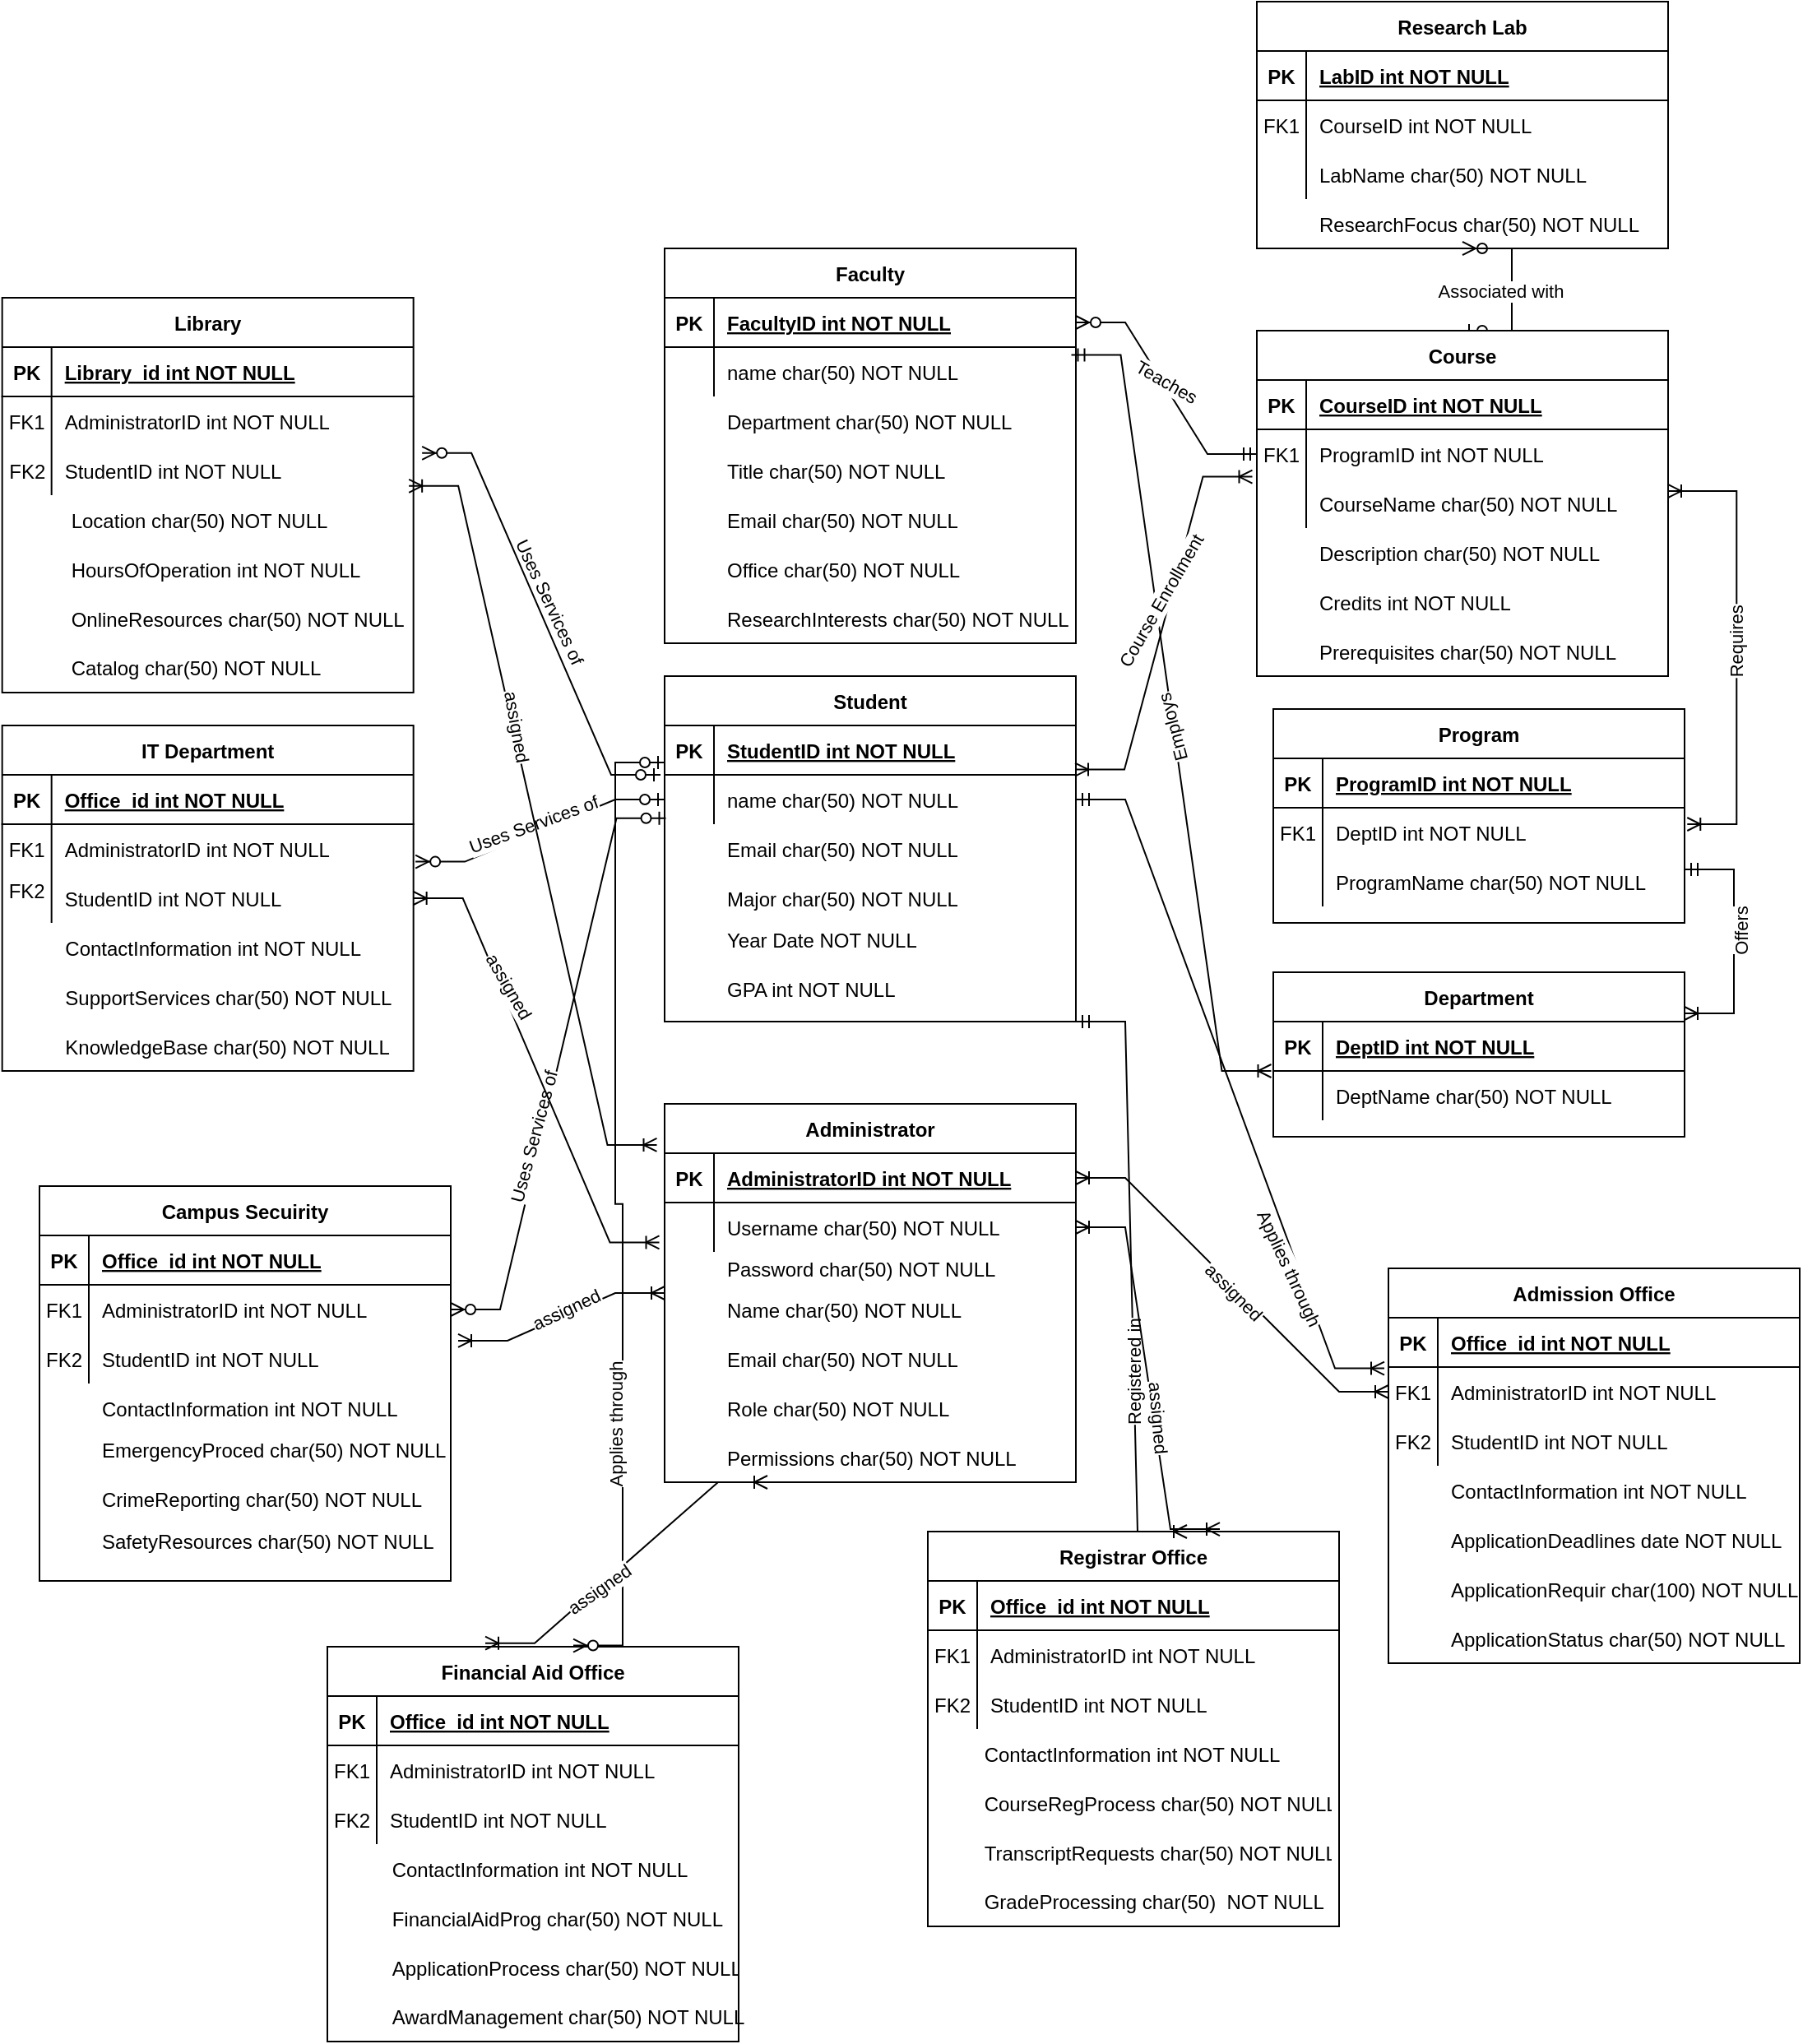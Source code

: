 <mxfile version="24.2.5" type="device">
  <diagram id="R2lEEEUBdFMjLlhIrx00" name="Page-1">
    <mxGraphModel dx="1900" dy="1729" grid="1" gridSize="10" guides="1" tooltips="1" connect="1" arrows="1" fold="1" page="1" pageScale="1" pageWidth="850" pageHeight="1100" math="0" shadow="0" extFonts="Permanent Marker^https://fonts.googleapis.com/css?family=Permanent+Marker">
      <root>
        <mxCell id="0" />
        <mxCell id="1" parent="0" />
        <mxCell id="C-vyLk0tnHw3VtMMgP7b-13" value="Program" style="shape=table;startSize=30;container=1;collapsible=1;childLayout=tableLayout;fixedRows=1;rowLines=0;fontStyle=1;align=center;resizeLast=1;" parent="1" vertex="1">
          <mxGeometry x="450" y="280" width="250" height="130" as="geometry" />
        </mxCell>
        <mxCell id="C-vyLk0tnHw3VtMMgP7b-14" value="" style="shape=partialRectangle;collapsible=0;dropTarget=0;pointerEvents=0;fillColor=none;points=[[0,0.5],[1,0.5]];portConstraint=eastwest;top=0;left=0;right=0;bottom=1;" parent="C-vyLk0tnHw3VtMMgP7b-13" vertex="1">
          <mxGeometry y="30" width="250" height="30" as="geometry" />
        </mxCell>
        <mxCell id="C-vyLk0tnHw3VtMMgP7b-15" value="PK" style="shape=partialRectangle;overflow=hidden;connectable=0;fillColor=none;top=0;left=0;bottom=0;right=0;fontStyle=1;" parent="C-vyLk0tnHw3VtMMgP7b-14" vertex="1">
          <mxGeometry width="30" height="30" as="geometry">
            <mxRectangle width="30" height="30" as="alternateBounds" />
          </mxGeometry>
        </mxCell>
        <mxCell id="C-vyLk0tnHw3VtMMgP7b-16" value="ProgramID int NOT NULL " style="shape=partialRectangle;overflow=hidden;connectable=0;fillColor=none;top=0;left=0;bottom=0;right=0;align=left;spacingLeft=6;fontStyle=5;" parent="C-vyLk0tnHw3VtMMgP7b-14" vertex="1">
          <mxGeometry x="30" width="220" height="30" as="geometry">
            <mxRectangle width="220" height="30" as="alternateBounds" />
          </mxGeometry>
        </mxCell>
        <mxCell id="C-vyLk0tnHw3VtMMgP7b-17" value="" style="shape=partialRectangle;collapsible=0;dropTarget=0;pointerEvents=0;fillColor=none;points=[[0,0.5],[1,0.5]];portConstraint=eastwest;top=0;left=0;right=0;bottom=0;" parent="C-vyLk0tnHw3VtMMgP7b-13" vertex="1">
          <mxGeometry y="60" width="250" height="30" as="geometry" />
        </mxCell>
        <mxCell id="C-vyLk0tnHw3VtMMgP7b-18" value="FK1" style="shape=partialRectangle;overflow=hidden;connectable=0;fillColor=none;top=0;left=0;bottom=0;right=0;" parent="C-vyLk0tnHw3VtMMgP7b-17" vertex="1">
          <mxGeometry width="30" height="30" as="geometry">
            <mxRectangle width="30" height="30" as="alternateBounds" />
          </mxGeometry>
        </mxCell>
        <mxCell id="C-vyLk0tnHw3VtMMgP7b-19" value="DeptID int NOT NULL" style="shape=partialRectangle;overflow=hidden;connectable=0;fillColor=none;top=0;left=0;bottom=0;right=0;align=left;spacingLeft=6;" parent="C-vyLk0tnHw3VtMMgP7b-17" vertex="1">
          <mxGeometry x="30" width="220" height="30" as="geometry">
            <mxRectangle width="220" height="30" as="alternateBounds" />
          </mxGeometry>
        </mxCell>
        <mxCell id="C-vyLk0tnHw3VtMMgP7b-20" value="" style="shape=partialRectangle;collapsible=0;dropTarget=0;pointerEvents=0;fillColor=none;points=[[0,0.5],[1,0.5]];portConstraint=eastwest;top=0;left=0;right=0;bottom=0;" parent="C-vyLk0tnHw3VtMMgP7b-13" vertex="1">
          <mxGeometry y="90" width="250" height="30" as="geometry" />
        </mxCell>
        <mxCell id="C-vyLk0tnHw3VtMMgP7b-21" value="" style="shape=partialRectangle;overflow=hidden;connectable=0;fillColor=none;top=0;left=0;bottom=0;right=0;" parent="C-vyLk0tnHw3VtMMgP7b-20" vertex="1">
          <mxGeometry width="30" height="30" as="geometry">
            <mxRectangle width="30" height="30" as="alternateBounds" />
          </mxGeometry>
        </mxCell>
        <mxCell id="C-vyLk0tnHw3VtMMgP7b-22" value="ProgramName char(50) NOT NULL" style="shape=partialRectangle;overflow=hidden;connectable=0;fillColor=none;top=0;left=0;bottom=0;right=0;align=left;spacingLeft=6;" parent="C-vyLk0tnHw3VtMMgP7b-20" vertex="1">
          <mxGeometry x="30" width="220" height="30" as="geometry">
            <mxRectangle width="220" height="30" as="alternateBounds" />
          </mxGeometry>
        </mxCell>
        <mxCell id="C-vyLk0tnHw3VtMMgP7b-23" value="Faculty" style="shape=table;startSize=30;container=1;collapsible=1;childLayout=tableLayout;fixedRows=1;rowLines=0;fontStyle=1;align=center;resizeLast=1;" parent="1" vertex="1">
          <mxGeometry x="80" width="250" height="240" as="geometry" />
        </mxCell>
        <mxCell id="C-vyLk0tnHw3VtMMgP7b-24" value="" style="shape=partialRectangle;collapsible=0;dropTarget=0;pointerEvents=0;fillColor=none;points=[[0,0.5],[1,0.5]];portConstraint=eastwest;top=0;left=0;right=0;bottom=1;" parent="C-vyLk0tnHw3VtMMgP7b-23" vertex="1">
          <mxGeometry y="30" width="250" height="30" as="geometry" />
        </mxCell>
        <mxCell id="C-vyLk0tnHw3VtMMgP7b-25" value="PK" style="shape=partialRectangle;overflow=hidden;connectable=0;fillColor=none;top=0;left=0;bottom=0;right=0;fontStyle=1;" parent="C-vyLk0tnHw3VtMMgP7b-24" vertex="1">
          <mxGeometry width="30" height="30" as="geometry">
            <mxRectangle width="30" height="30" as="alternateBounds" />
          </mxGeometry>
        </mxCell>
        <mxCell id="C-vyLk0tnHw3VtMMgP7b-26" value="FacultyID  int NOT NULL " style="shape=partialRectangle;overflow=hidden;connectable=0;fillColor=none;top=0;left=0;bottom=0;right=0;align=left;spacingLeft=6;fontStyle=5;" parent="C-vyLk0tnHw3VtMMgP7b-24" vertex="1">
          <mxGeometry x="30" width="220" height="30" as="geometry">
            <mxRectangle width="220" height="30" as="alternateBounds" />
          </mxGeometry>
        </mxCell>
        <mxCell id="C-vyLk0tnHw3VtMMgP7b-27" value="" style="shape=partialRectangle;collapsible=0;dropTarget=0;pointerEvents=0;fillColor=none;points=[[0,0.5],[1,0.5]];portConstraint=eastwest;top=0;left=0;right=0;bottom=0;" parent="C-vyLk0tnHw3VtMMgP7b-23" vertex="1">
          <mxGeometry y="60" width="250" height="30" as="geometry" />
        </mxCell>
        <mxCell id="C-vyLk0tnHw3VtMMgP7b-28" value="" style="shape=partialRectangle;overflow=hidden;connectable=0;fillColor=none;top=0;left=0;bottom=0;right=0;" parent="C-vyLk0tnHw3VtMMgP7b-27" vertex="1">
          <mxGeometry width="30" height="30" as="geometry">
            <mxRectangle width="30" height="30" as="alternateBounds" />
          </mxGeometry>
        </mxCell>
        <mxCell id="C-vyLk0tnHw3VtMMgP7b-29" value="name char(50) NOT NULL" style="shape=partialRectangle;overflow=hidden;connectable=0;fillColor=none;top=0;left=0;bottom=0;right=0;align=left;spacingLeft=6;" parent="C-vyLk0tnHw3VtMMgP7b-27" vertex="1">
          <mxGeometry x="30" width="220" height="30" as="geometry">
            <mxRectangle width="220" height="30" as="alternateBounds" />
          </mxGeometry>
        </mxCell>
        <mxCell id="G4fFYDI0g_mwLoKtIKbC-1" value="Student" style="shape=table;startSize=30;container=1;collapsible=1;childLayout=tableLayout;fixedRows=1;rowLines=0;fontStyle=1;align=center;resizeLast=1;" parent="1" vertex="1">
          <mxGeometry x="80" y="260" width="250" height="210" as="geometry" />
        </mxCell>
        <mxCell id="G4fFYDI0g_mwLoKtIKbC-2" value="" style="shape=partialRectangle;collapsible=0;dropTarget=0;pointerEvents=0;fillColor=none;points=[[0,0.5],[1,0.5]];portConstraint=eastwest;top=0;left=0;right=0;bottom=1;" parent="G4fFYDI0g_mwLoKtIKbC-1" vertex="1">
          <mxGeometry y="30" width="250" height="30" as="geometry" />
        </mxCell>
        <mxCell id="G4fFYDI0g_mwLoKtIKbC-3" value="PK" style="shape=partialRectangle;overflow=hidden;connectable=0;fillColor=none;top=0;left=0;bottom=0;right=0;fontStyle=1;" parent="G4fFYDI0g_mwLoKtIKbC-2" vertex="1">
          <mxGeometry width="30" height="30" as="geometry">
            <mxRectangle width="30" height="30" as="alternateBounds" />
          </mxGeometry>
        </mxCell>
        <mxCell id="G4fFYDI0g_mwLoKtIKbC-4" value="StudentID int NOT NULL " style="shape=partialRectangle;overflow=hidden;connectable=0;fillColor=none;top=0;left=0;bottom=0;right=0;align=left;spacingLeft=6;fontStyle=5;" parent="G4fFYDI0g_mwLoKtIKbC-2" vertex="1">
          <mxGeometry x="30" width="220" height="30" as="geometry">
            <mxRectangle width="220" height="30" as="alternateBounds" />
          </mxGeometry>
        </mxCell>
        <mxCell id="G4fFYDI0g_mwLoKtIKbC-5" value="" style="shape=partialRectangle;collapsible=0;dropTarget=0;pointerEvents=0;fillColor=none;points=[[0,0.5],[1,0.5]];portConstraint=eastwest;top=0;left=0;right=0;bottom=0;" parent="G4fFYDI0g_mwLoKtIKbC-1" vertex="1">
          <mxGeometry y="60" width="250" height="30" as="geometry" />
        </mxCell>
        <mxCell id="G4fFYDI0g_mwLoKtIKbC-6" value="" style="shape=partialRectangle;overflow=hidden;connectable=0;fillColor=none;top=0;left=0;bottom=0;right=0;" parent="G4fFYDI0g_mwLoKtIKbC-5" vertex="1">
          <mxGeometry width="30" height="30" as="geometry">
            <mxRectangle width="30" height="30" as="alternateBounds" />
          </mxGeometry>
        </mxCell>
        <mxCell id="G4fFYDI0g_mwLoKtIKbC-7" value="name char(50) NOT NULL" style="shape=partialRectangle;overflow=hidden;connectable=0;fillColor=none;top=0;left=0;bottom=0;right=0;align=left;spacingLeft=6;" parent="G4fFYDI0g_mwLoKtIKbC-5" vertex="1">
          <mxGeometry x="30" width="220" height="30" as="geometry">
            <mxRectangle width="220" height="30" as="alternateBounds" />
          </mxGeometry>
        </mxCell>
        <mxCell id="G4fFYDI0g_mwLoKtIKbC-8" value="Department" style="shape=table;startSize=30;container=1;collapsible=1;childLayout=tableLayout;fixedRows=1;rowLines=0;fontStyle=1;align=center;resizeLast=1;" parent="1" vertex="1">
          <mxGeometry x="450" y="440" width="250" height="100" as="geometry" />
        </mxCell>
        <mxCell id="G4fFYDI0g_mwLoKtIKbC-9" value="" style="shape=partialRectangle;collapsible=0;dropTarget=0;pointerEvents=0;fillColor=none;points=[[0,0.5],[1,0.5]];portConstraint=eastwest;top=0;left=0;right=0;bottom=1;" parent="G4fFYDI0g_mwLoKtIKbC-8" vertex="1">
          <mxGeometry y="30" width="250" height="30" as="geometry" />
        </mxCell>
        <mxCell id="G4fFYDI0g_mwLoKtIKbC-10" value="PK" style="shape=partialRectangle;overflow=hidden;connectable=0;fillColor=none;top=0;left=0;bottom=0;right=0;fontStyle=1;" parent="G4fFYDI0g_mwLoKtIKbC-9" vertex="1">
          <mxGeometry width="30" height="30" as="geometry">
            <mxRectangle width="30" height="30" as="alternateBounds" />
          </mxGeometry>
        </mxCell>
        <mxCell id="G4fFYDI0g_mwLoKtIKbC-11" value="DeptID int NOT NULL " style="shape=partialRectangle;overflow=hidden;connectable=0;fillColor=none;top=0;left=0;bottom=0;right=0;align=left;spacingLeft=6;fontStyle=5;" parent="G4fFYDI0g_mwLoKtIKbC-9" vertex="1">
          <mxGeometry x="30" width="220" height="30" as="geometry">
            <mxRectangle width="220" height="30" as="alternateBounds" />
          </mxGeometry>
        </mxCell>
        <mxCell id="G4fFYDI0g_mwLoKtIKbC-15" value="" style="shape=partialRectangle;collapsible=0;dropTarget=0;pointerEvents=0;fillColor=none;points=[[0,0.5],[1,0.5]];portConstraint=eastwest;top=0;left=0;right=0;bottom=0;" parent="G4fFYDI0g_mwLoKtIKbC-8" vertex="1">
          <mxGeometry y="60" width="250" height="30" as="geometry" />
        </mxCell>
        <mxCell id="G4fFYDI0g_mwLoKtIKbC-16" value="" style="shape=partialRectangle;overflow=hidden;connectable=0;fillColor=none;top=0;left=0;bottom=0;right=0;" parent="G4fFYDI0g_mwLoKtIKbC-15" vertex="1">
          <mxGeometry width="30" height="30" as="geometry">
            <mxRectangle width="30" height="30" as="alternateBounds" />
          </mxGeometry>
        </mxCell>
        <mxCell id="G4fFYDI0g_mwLoKtIKbC-17" value="DeptName char(50) NOT NULL" style="shape=partialRectangle;overflow=hidden;connectable=0;fillColor=none;top=0;left=0;bottom=0;right=0;align=left;spacingLeft=6;" parent="G4fFYDI0g_mwLoKtIKbC-15" vertex="1">
          <mxGeometry x="30" width="220" height="30" as="geometry">
            <mxRectangle width="220" height="30" as="alternateBounds" />
          </mxGeometry>
        </mxCell>
        <mxCell id="G4fFYDI0g_mwLoKtIKbC-78" value="" style="edgeStyle=entityRelationEdgeStyle;fontSize=12;html=1;endArrow=ERzeroToMany;startArrow=ERmandOne;rounded=0;entryX=1;entryY=0.5;entryDx=0;entryDy=0;exitX=0;exitY=0.5;exitDx=0;exitDy=0;" parent="1" source="C-vyLk0tnHw3VtMMgP7b-6" target="C-vyLk0tnHw3VtMMgP7b-24" edge="1">
          <mxGeometry width="100" height="100" relative="1" as="geometry">
            <mxPoint x="444" y="10" as="sourcePoint" />
            <mxPoint x="360" y="82" as="targetPoint" />
            <Array as="points">
              <mxPoint x="480" y="9" />
              <mxPoint x="450" y="49" />
              <mxPoint x="630" y="-338" />
              <mxPoint x="360" y="9" />
              <mxPoint x="410" y="39" />
              <mxPoint x="400" y="89" />
              <mxPoint x="400" y="59" />
            </Array>
          </mxGeometry>
        </mxCell>
        <mxCell id="I0fAn20r8sK9UrZPb8P5-13" value="Teaches" style="edgeLabel;html=1;align=center;verticalAlign=middle;resizable=0;points=[];rotation=30;" parent="G4fFYDI0g_mwLoKtIKbC-78" vertex="1" connectable="0">
          <mxGeometry x="0.087" y="4" relative="1" as="geometry">
            <mxPoint x="7" y="-1" as="offset" />
          </mxGeometry>
        </mxCell>
        <mxCell id="G4fFYDI0g_mwLoKtIKbC-18" value="Campus Secuirity" style="shape=table;startSize=30;container=1;collapsible=1;childLayout=tableLayout;fixedRows=1;rowLines=0;fontStyle=1;align=center;resizeLast=1;" parent="1" vertex="1">
          <mxGeometry x="-300" y="570" width="250" height="240" as="geometry" />
        </mxCell>
        <mxCell id="G4fFYDI0g_mwLoKtIKbC-19" value="" style="shape=partialRectangle;collapsible=0;dropTarget=0;pointerEvents=0;fillColor=none;points=[[0,0.5],[1,0.5]];portConstraint=eastwest;top=0;left=0;right=0;bottom=1;" parent="G4fFYDI0g_mwLoKtIKbC-18" vertex="1">
          <mxGeometry y="30" width="250" height="30" as="geometry" />
        </mxCell>
        <mxCell id="G4fFYDI0g_mwLoKtIKbC-20" value="PK" style="shape=partialRectangle;overflow=hidden;connectable=0;fillColor=none;top=0;left=0;bottom=0;right=0;fontStyle=1;" parent="G4fFYDI0g_mwLoKtIKbC-19" vertex="1">
          <mxGeometry width="30" height="30" as="geometry">
            <mxRectangle width="30" height="30" as="alternateBounds" />
          </mxGeometry>
        </mxCell>
        <mxCell id="G4fFYDI0g_mwLoKtIKbC-21" value="Office_id int NOT NULL" style="shape=partialRectangle;overflow=hidden;connectable=0;fillColor=none;top=0;left=0;bottom=0;right=0;align=left;spacingLeft=6;fontStyle=5;" parent="G4fFYDI0g_mwLoKtIKbC-19" vertex="1">
          <mxGeometry x="30" width="220" height="30" as="geometry">
            <mxRectangle width="220" height="30" as="alternateBounds" />
          </mxGeometry>
        </mxCell>
        <mxCell id="G4fFYDI0g_mwLoKtIKbC-22" value="" style="shape=partialRectangle;collapsible=0;dropTarget=0;pointerEvents=0;fillColor=none;points=[[0,0.5],[1,0.5]];portConstraint=eastwest;top=0;left=0;right=0;bottom=0;" parent="G4fFYDI0g_mwLoKtIKbC-18" vertex="1">
          <mxGeometry y="60" width="250" height="30" as="geometry" />
        </mxCell>
        <mxCell id="G4fFYDI0g_mwLoKtIKbC-23" value="FK1" style="shape=partialRectangle;overflow=hidden;connectable=0;fillColor=none;top=0;left=0;bottom=0;right=0;" parent="G4fFYDI0g_mwLoKtIKbC-22" vertex="1">
          <mxGeometry width="30" height="30" as="geometry">
            <mxRectangle width="30" height="30" as="alternateBounds" />
          </mxGeometry>
        </mxCell>
        <mxCell id="G4fFYDI0g_mwLoKtIKbC-24" value="AdministratorID int NOT NULL" style="shape=partialRectangle;overflow=hidden;connectable=0;fillColor=none;top=0;left=0;bottom=0;right=0;align=left;spacingLeft=6;" parent="G4fFYDI0g_mwLoKtIKbC-22" vertex="1">
          <mxGeometry x="30" width="220" height="30" as="geometry">
            <mxRectangle width="220" height="30" as="alternateBounds" />
          </mxGeometry>
        </mxCell>
        <mxCell id="G4fFYDI0g_mwLoKtIKbC-25" value="" style="shape=partialRectangle;collapsible=0;dropTarget=0;pointerEvents=0;fillColor=none;points=[[0,0.5],[1,0.5]];portConstraint=eastwest;top=0;left=0;right=0;bottom=0;" parent="G4fFYDI0g_mwLoKtIKbC-18" vertex="1">
          <mxGeometry y="90" width="250" height="30" as="geometry" />
        </mxCell>
        <mxCell id="G4fFYDI0g_mwLoKtIKbC-26" value="" style="shape=partialRectangle;overflow=hidden;connectable=0;fillColor=none;top=0;left=0;bottom=0;right=0;" parent="G4fFYDI0g_mwLoKtIKbC-25" vertex="1">
          <mxGeometry width="30" height="30" as="geometry">
            <mxRectangle width="30" height="30" as="alternateBounds" />
          </mxGeometry>
        </mxCell>
        <mxCell id="G4fFYDI0g_mwLoKtIKbC-27" value="StudentID int NOT NULL" style="shape=partialRectangle;overflow=hidden;connectable=0;fillColor=none;top=0;left=0;bottom=0;right=0;align=left;spacingLeft=6;" parent="G4fFYDI0g_mwLoKtIKbC-25" vertex="1">
          <mxGeometry x="30" width="220" height="30" as="geometry">
            <mxRectangle width="220" height="30" as="alternateBounds" />
          </mxGeometry>
        </mxCell>
        <mxCell id="G4fFYDI0g_mwLoKtIKbC-28" value="IT Department" style="shape=table;startSize=30;container=1;collapsible=1;childLayout=tableLayout;fixedRows=1;rowLines=0;fontStyle=1;align=center;resizeLast=1;" parent="1" vertex="1">
          <mxGeometry x="-322.67" y="290" width="250" height="210" as="geometry" />
        </mxCell>
        <mxCell id="G4fFYDI0g_mwLoKtIKbC-29" value="" style="shape=partialRectangle;collapsible=0;dropTarget=0;pointerEvents=0;fillColor=none;points=[[0,0.5],[1,0.5]];portConstraint=eastwest;top=0;left=0;right=0;bottom=1;" parent="G4fFYDI0g_mwLoKtIKbC-28" vertex="1">
          <mxGeometry y="30" width="250" height="30" as="geometry" />
        </mxCell>
        <mxCell id="G4fFYDI0g_mwLoKtIKbC-30" value="PK" style="shape=partialRectangle;overflow=hidden;connectable=0;fillColor=none;top=0;left=0;bottom=0;right=0;fontStyle=1;" parent="G4fFYDI0g_mwLoKtIKbC-29" vertex="1">
          <mxGeometry width="30" height="30" as="geometry">
            <mxRectangle width="30" height="30" as="alternateBounds" />
          </mxGeometry>
        </mxCell>
        <mxCell id="G4fFYDI0g_mwLoKtIKbC-31" value="Office_id int NOT NULL" style="shape=partialRectangle;overflow=hidden;connectable=0;fillColor=none;top=0;left=0;bottom=0;right=0;align=left;spacingLeft=6;fontStyle=5;" parent="G4fFYDI0g_mwLoKtIKbC-29" vertex="1">
          <mxGeometry x="30" width="220" height="30" as="geometry">
            <mxRectangle width="220" height="30" as="alternateBounds" />
          </mxGeometry>
        </mxCell>
        <mxCell id="G4fFYDI0g_mwLoKtIKbC-32" value="" style="shape=partialRectangle;collapsible=0;dropTarget=0;pointerEvents=0;fillColor=none;points=[[0,0.5],[1,0.5]];portConstraint=eastwest;top=0;left=0;right=0;bottom=0;" parent="G4fFYDI0g_mwLoKtIKbC-28" vertex="1">
          <mxGeometry y="60" width="250" height="30" as="geometry" />
        </mxCell>
        <mxCell id="G4fFYDI0g_mwLoKtIKbC-33" value="FK1" style="shape=partialRectangle;overflow=hidden;connectable=0;fillColor=none;top=0;left=0;bottom=0;right=0;" parent="G4fFYDI0g_mwLoKtIKbC-32" vertex="1">
          <mxGeometry width="30" height="30" as="geometry">
            <mxRectangle width="30" height="30" as="alternateBounds" />
          </mxGeometry>
        </mxCell>
        <mxCell id="G4fFYDI0g_mwLoKtIKbC-34" value="AdministratorID int NOT NULL" style="shape=partialRectangle;overflow=hidden;connectable=0;fillColor=none;top=0;left=0;bottom=0;right=0;align=left;spacingLeft=6;" parent="G4fFYDI0g_mwLoKtIKbC-32" vertex="1">
          <mxGeometry x="30" width="220" height="30" as="geometry">
            <mxRectangle width="220" height="30" as="alternateBounds" />
          </mxGeometry>
        </mxCell>
        <mxCell id="G4fFYDI0g_mwLoKtIKbC-35" value="" style="shape=partialRectangle;collapsible=0;dropTarget=0;pointerEvents=0;fillColor=none;points=[[0,0.5],[1,0.5]];portConstraint=eastwest;top=0;left=0;right=0;bottom=0;" parent="G4fFYDI0g_mwLoKtIKbC-28" vertex="1">
          <mxGeometry y="90" width="250" height="30" as="geometry" />
        </mxCell>
        <mxCell id="G4fFYDI0g_mwLoKtIKbC-36" value="" style="shape=partialRectangle;overflow=hidden;connectable=0;fillColor=none;top=0;left=0;bottom=0;right=0;" parent="G4fFYDI0g_mwLoKtIKbC-35" vertex="1">
          <mxGeometry width="30" height="30" as="geometry">
            <mxRectangle width="30" height="30" as="alternateBounds" />
          </mxGeometry>
        </mxCell>
        <mxCell id="G4fFYDI0g_mwLoKtIKbC-37" value="StudentID int NOT NULL" style="shape=partialRectangle;overflow=hidden;connectable=0;fillColor=none;top=0;left=0;bottom=0;right=0;align=left;spacingLeft=6;" parent="G4fFYDI0g_mwLoKtIKbC-35" vertex="1">
          <mxGeometry x="30" width="220" height="30" as="geometry">
            <mxRectangle width="220" height="30" as="alternateBounds" />
          </mxGeometry>
        </mxCell>
        <mxCell id="G4fFYDI0g_mwLoKtIKbC-38" value="Library" style="shape=table;startSize=30;container=1;collapsible=1;childLayout=tableLayout;fixedRows=1;rowLines=0;fontStyle=1;align=center;resizeLast=1;" parent="1" vertex="1">
          <mxGeometry x="-322.67" y="30" width="250" height="240" as="geometry" />
        </mxCell>
        <mxCell id="G4fFYDI0g_mwLoKtIKbC-39" value="" style="shape=partialRectangle;collapsible=0;dropTarget=0;pointerEvents=0;fillColor=none;points=[[0,0.5],[1,0.5]];portConstraint=eastwest;top=0;left=0;right=0;bottom=1;" parent="G4fFYDI0g_mwLoKtIKbC-38" vertex="1">
          <mxGeometry y="30" width="250" height="30" as="geometry" />
        </mxCell>
        <mxCell id="G4fFYDI0g_mwLoKtIKbC-40" value="PK" style="shape=partialRectangle;overflow=hidden;connectable=0;fillColor=none;top=0;left=0;bottom=0;right=0;fontStyle=1;" parent="G4fFYDI0g_mwLoKtIKbC-39" vertex="1">
          <mxGeometry width="30" height="30" as="geometry">
            <mxRectangle width="30" height="30" as="alternateBounds" />
          </mxGeometry>
        </mxCell>
        <mxCell id="G4fFYDI0g_mwLoKtIKbC-41" value="Library_id int NOT NULL " style="shape=partialRectangle;overflow=hidden;connectable=0;fillColor=none;top=0;left=0;bottom=0;right=0;align=left;spacingLeft=6;fontStyle=5;" parent="G4fFYDI0g_mwLoKtIKbC-39" vertex="1">
          <mxGeometry x="30" width="220" height="30" as="geometry">
            <mxRectangle width="220" height="30" as="alternateBounds" />
          </mxGeometry>
        </mxCell>
        <mxCell id="G4fFYDI0g_mwLoKtIKbC-42" value="" style="shape=partialRectangle;collapsible=0;dropTarget=0;pointerEvents=0;fillColor=none;points=[[0,0.5],[1,0.5]];portConstraint=eastwest;top=0;left=0;right=0;bottom=0;" parent="G4fFYDI0g_mwLoKtIKbC-38" vertex="1">
          <mxGeometry y="60" width="250" height="30" as="geometry" />
        </mxCell>
        <mxCell id="G4fFYDI0g_mwLoKtIKbC-43" value="FK1" style="shape=partialRectangle;overflow=hidden;connectable=0;fillColor=none;top=0;left=0;bottom=0;right=0;" parent="G4fFYDI0g_mwLoKtIKbC-42" vertex="1">
          <mxGeometry width="30" height="30" as="geometry">
            <mxRectangle width="30" height="30" as="alternateBounds" />
          </mxGeometry>
        </mxCell>
        <mxCell id="G4fFYDI0g_mwLoKtIKbC-44" value="AdministratorID int NOT NULL" style="shape=partialRectangle;overflow=hidden;connectable=0;fillColor=none;top=0;left=0;bottom=0;right=0;align=left;spacingLeft=6;" parent="G4fFYDI0g_mwLoKtIKbC-42" vertex="1">
          <mxGeometry x="30" width="220" height="30" as="geometry">
            <mxRectangle width="220" height="30" as="alternateBounds" />
          </mxGeometry>
        </mxCell>
        <mxCell id="G4fFYDI0g_mwLoKtIKbC-45" value="" style="shape=partialRectangle;collapsible=0;dropTarget=0;pointerEvents=0;fillColor=none;points=[[0,0.5],[1,0.5]];portConstraint=eastwest;top=0;left=0;right=0;bottom=0;" parent="G4fFYDI0g_mwLoKtIKbC-38" vertex="1">
          <mxGeometry y="90" width="250" height="30" as="geometry" />
        </mxCell>
        <mxCell id="G4fFYDI0g_mwLoKtIKbC-46" value="" style="shape=partialRectangle;overflow=hidden;connectable=0;fillColor=none;top=0;left=0;bottom=0;right=0;" parent="G4fFYDI0g_mwLoKtIKbC-45" vertex="1">
          <mxGeometry width="30" height="30" as="geometry">
            <mxRectangle width="30" height="30" as="alternateBounds" />
          </mxGeometry>
        </mxCell>
        <mxCell id="G4fFYDI0g_mwLoKtIKbC-47" value="StudentID int NOT NULL" style="shape=partialRectangle;overflow=hidden;connectable=0;fillColor=none;top=0;left=0;bottom=0;right=0;align=left;spacingLeft=6;" parent="G4fFYDI0g_mwLoKtIKbC-45" vertex="1">
          <mxGeometry x="30" width="220" height="30" as="geometry">
            <mxRectangle width="220" height="30" as="alternateBounds" />
          </mxGeometry>
        </mxCell>
        <mxCell id="G4fFYDI0g_mwLoKtIKbC-48" value="Registrar Office" style="shape=table;startSize=30;container=1;collapsible=1;childLayout=tableLayout;fixedRows=1;rowLines=0;fontStyle=1;align=center;resizeLast=1;" parent="1" vertex="1">
          <mxGeometry x="240" y="780" width="250" height="240" as="geometry" />
        </mxCell>
        <mxCell id="G4fFYDI0g_mwLoKtIKbC-49" value="" style="shape=partialRectangle;collapsible=0;dropTarget=0;pointerEvents=0;fillColor=none;points=[[0,0.5],[1,0.5]];portConstraint=eastwest;top=0;left=0;right=0;bottom=1;" parent="G4fFYDI0g_mwLoKtIKbC-48" vertex="1">
          <mxGeometry y="30" width="250" height="30" as="geometry" />
        </mxCell>
        <mxCell id="G4fFYDI0g_mwLoKtIKbC-50" value="PK" style="shape=partialRectangle;overflow=hidden;connectable=0;fillColor=none;top=0;left=0;bottom=0;right=0;fontStyle=1;" parent="G4fFYDI0g_mwLoKtIKbC-49" vertex="1">
          <mxGeometry width="30" height="30" as="geometry">
            <mxRectangle width="30" height="30" as="alternateBounds" />
          </mxGeometry>
        </mxCell>
        <mxCell id="G4fFYDI0g_mwLoKtIKbC-51" value="Office_id int NOT NULL" style="shape=partialRectangle;overflow=hidden;connectable=0;fillColor=none;top=0;left=0;bottom=0;right=0;align=left;spacingLeft=6;fontStyle=5;" parent="G4fFYDI0g_mwLoKtIKbC-49" vertex="1">
          <mxGeometry x="30" width="220" height="30" as="geometry">
            <mxRectangle width="220" height="30" as="alternateBounds" />
          </mxGeometry>
        </mxCell>
        <mxCell id="G4fFYDI0g_mwLoKtIKbC-52" value="" style="shape=partialRectangle;collapsible=0;dropTarget=0;pointerEvents=0;fillColor=none;points=[[0,0.5],[1,0.5]];portConstraint=eastwest;top=0;left=0;right=0;bottom=0;" parent="G4fFYDI0g_mwLoKtIKbC-48" vertex="1">
          <mxGeometry y="60" width="250" height="30" as="geometry" />
        </mxCell>
        <mxCell id="G4fFYDI0g_mwLoKtIKbC-53" value="FK1" style="shape=partialRectangle;overflow=hidden;connectable=0;fillColor=none;top=0;left=0;bottom=0;right=0;" parent="G4fFYDI0g_mwLoKtIKbC-52" vertex="1">
          <mxGeometry width="30" height="30" as="geometry">
            <mxRectangle width="30" height="30" as="alternateBounds" />
          </mxGeometry>
        </mxCell>
        <mxCell id="G4fFYDI0g_mwLoKtIKbC-54" value="AdministratorID int NOT NULL" style="shape=partialRectangle;overflow=hidden;connectable=0;fillColor=none;top=0;left=0;bottom=0;right=0;align=left;spacingLeft=6;" parent="G4fFYDI0g_mwLoKtIKbC-52" vertex="1">
          <mxGeometry x="30" width="220" height="30" as="geometry">
            <mxRectangle width="220" height="30" as="alternateBounds" />
          </mxGeometry>
        </mxCell>
        <mxCell id="G4fFYDI0g_mwLoKtIKbC-55" value="" style="shape=partialRectangle;collapsible=0;dropTarget=0;pointerEvents=0;fillColor=none;points=[[0,0.5],[1,0.5]];portConstraint=eastwest;top=0;left=0;right=0;bottom=0;" parent="G4fFYDI0g_mwLoKtIKbC-48" vertex="1">
          <mxGeometry y="90" width="250" height="30" as="geometry" />
        </mxCell>
        <mxCell id="G4fFYDI0g_mwLoKtIKbC-56" value="" style="shape=partialRectangle;overflow=hidden;connectable=0;fillColor=none;top=0;left=0;bottom=0;right=0;" parent="G4fFYDI0g_mwLoKtIKbC-55" vertex="1">
          <mxGeometry width="30" height="30" as="geometry">
            <mxRectangle width="30" height="30" as="alternateBounds" />
          </mxGeometry>
        </mxCell>
        <mxCell id="G4fFYDI0g_mwLoKtIKbC-57" value="StudentID int NOT NULL" style="shape=partialRectangle;overflow=hidden;connectable=0;fillColor=none;top=0;left=0;bottom=0;right=0;align=left;spacingLeft=6;" parent="G4fFYDI0g_mwLoKtIKbC-55" vertex="1">
          <mxGeometry x="30" width="220" height="30" as="geometry">
            <mxRectangle width="220" height="30" as="alternateBounds" />
          </mxGeometry>
        </mxCell>
        <mxCell id="G4fFYDI0g_mwLoKtIKbC-58" value="Financial Aid Office" style="shape=table;startSize=30;container=1;collapsible=1;childLayout=tableLayout;fixedRows=1;rowLines=0;fontStyle=1;align=center;resizeLast=1;" parent="1" vertex="1">
          <mxGeometry x="-125" y="850" width="250" height="240" as="geometry" />
        </mxCell>
        <mxCell id="G4fFYDI0g_mwLoKtIKbC-59" value="" style="shape=partialRectangle;collapsible=0;dropTarget=0;pointerEvents=0;fillColor=none;points=[[0,0.5],[1,0.5]];portConstraint=eastwest;top=0;left=0;right=0;bottom=1;" parent="G4fFYDI0g_mwLoKtIKbC-58" vertex="1">
          <mxGeometry y="30" width="250" height="30" as="geometry" />
        </mxCell>
        <mxCell id="G4fFYDI0g_mwLoKtIKbC-60" value="PK" style="shape=partialRectangle;overflow=hidden;connectable=0;fillColor=none;top=0;left=0;bottom=0;right=0;fontStyle=1;" parent="G4fFYDI0g_mwLoKtIKbC-59" vertex="1">
          <mxGeometry width="30" height="30" as="geometry">
            <mxRectangle width="30" height="30" as="alternateBounds" />
          </mxGeometry>
        </mxCell>
        <mxCell id="G4fFYDI0g_mwLoKtIKbC-61" value="Office_id int NOT NULL" style="shape=partialRectangle;overflow=hidden;connectable=0;fillColor=none;top=0;left=0;bottom=0;right=0;align=left;spacingLeft=6;fontStyle=5;" parent="G4fFYDI0g_mwLoKtIKbC-59" vertex="1">
          <mxGeometry x="30" width="220" height="30" as="geometry">
            <mxRectangle width="220" height="30" as="alternateBounds" />
          </mxGeometry>
        </mxCell>
        <mxCell id="G4fFYDI0g_mwLoKtIKbC-62" value="" style="shape=partialRectangle;collapsible=0;dropTarget=0;pointerEvents=0;fillColor=none;points=[[0,0.5],[1,0.5]];portConstraint=eastwest;top=0;left=0;right=0;bottom=0;" parent="G4fFYDI0g_mwLoKtIKbC-58" vertex="1">
          <mxGeometry y="60" width="250" height="30" as="geometry" />
        </mxCell>
        <mxCell id="G4fFYDI0g_mwLoKtIKbC-63" value="FK1" style="shape=partialRectangle;overflow=hidden;connectable=0;fillColor=none;top=0;left=0;bottom=0;right=0;" parent="G4fFYDI0g_mwLoKtIKbC-62" vertex="1">
          <mxGeometry width="30" height="30" as="geometry">
            <mxRectangle width="30" height="30" as="alternateBounds" />
          </mxGeometry>
        </mxCell>
        <mxCell id="G4fFYDI0g_mwLoKtIKbC-64" value="AdministratorID int NOT NULL" style="shape=partialRectangle;overflow=hidden;connectable=0;fillColor=none;top=0;left=0;bottom=0;right=0;align=left;spacingLeft=6;" parent="G4fFYDI0g_mwLoKtIKbC-62" vertex="1">
          <mxGeometry x="30" width="220" height="30" as="geometry">
            <mxRectangle width="220" height="30" as="alternateBounds" />
          </mxGeometry>
        </mxCell>
        <mxCell id="G4fFYDI0g_mwLoKtIKbC-65" value="" style="shape=partialRectangle;collapsible=0;dropTarget=0;pointerEvents=0;fillColor=none;points=[[0,0.5],[1,0.5]];portConstraint=eastwest;top=0;left=0;right=0;bottom=0;" parent="G4fFYDI0g_mwLoKtIKbC-58" vertex="1">
          <mxGeometry y="90" width="250" height="30" as="geometry" />
        </mxCell>
        <mxCell id="G4fFYDI0g_mwLoKtIKbC-66" value="" style="shape=partialRectangle;overflow=hidden;connectable=0;fillColor=none;top=0;left=0;bottom=0;right=0;" parent="G4fFYDI0g_mwLoKtIKbC-65" vertex="1">
          <mxGeometry width="30" height="30" as="geometry">
            <mxRectangle width="30" height="30" as="alternateBounds" />
          </mxGeometry>
        </mxCell>
        <mxCell id="G4fFYDI0g_mwLoKtIKbC-67" value="StudentID int NOT NULL" style="shape=partialRectangle;overflow=hidden;connectable=0;fillColor=none;top=0;left=0;bottom=0;right=0;align=left;spacingLeft=6;" parent="G4fFYDI0g_mwLoKtIKbC-65" vertex="1">
          <mxGeometry x="30" width="220" height="30" as="geometry">
            <mxRectangle width="220" height="30" as="alternateBounds" />
          </mxGeometry>
        </mxCell>
        <mxCell id="G4fFYDI0g_mwLoKtIKbC-68" value="Admission Office" style="shape=table;startSize=30;container=1;collapsible=1;childLayout=tableLayout;fixedRows=1;rowLines=0;fontStyle=1;align=center;resizeLast=1;" parent="1" vertex="1">
          <mxGeometry x="520" y="620" width="250" height="240" as="geometry" />
        </mxCell>
        <mxCell id="G4fFYDI0g_mwLoKtIKbC-69" value="" style="shape=partialRectangle;collapsible=0;dropTarget=0;pointerEvents=0;fillColor=none;points=[[0,0.5],[1,0.5]];portConstraint=eastwest;top=0;left=0;right=0;bottom=1;" parent="G4fFYDI0g_mwLoKtIKbC-68" vertex="1">
          <mxGeometry y="30" width="250" height="30" as="geometry" />
        </mxCell>
        <mxCell id="G4fFYDI0g_mwLoKtIKbC-70" value="PK" style="shape=partialRectangle;overflow=hidden;connectable=0;fillColor=none;top=0;left=0;bottom=0;right=0;fontStyle=1;" parent="G4fFYDI0g_mwLoKtIKbC-69" vertex="1">
          <mxGeometry width="30" height="30" as="geometry">
            <mxRectangle width="30" height="30" as="alternateBounds" />
          </mxGeometry>
        </mxCell>
        <mxCell id="G4fFYDI0g_mwLoKtIKbC-71" value="Office_id int NOT NULL " style="shape=partialRectangle;overflow=hidden;connectable=0;fillColor=none;top=0;left=0;bottom=0;right=0;align=left;spacingLeft=6;fontStyle=5;" parent="G4fFYDI0g_mwLoKtIKbC-69" vertex="1">
          <mxGeometry x="30" width="220" height="30" as="geometry">
            <mxRectangle width="220" height="30" as="alternateBounds" />
          </mxGeometry>
        </mxCell>
        <mxCell id="G4fFYDI0g_mwLoKtIKbC-72" value="" style="shape=partialRectangle;collapsible=0;dropTarget=0;pointerEvents=0;fillColor=none;points=[[0,0.5],[1,0.5]];portConstraint=eastwest;top=0;left=0;right=0;bottom=0;" parent="G4fFYDI0g_mwLoKtIKbC-68" vertex="1">
          <mxGeometry y="60" width="250" height="30" as="geometry" />
        </mxCell>
        <mxCell id="G4fFYDI0g_mwLoKtIKbC-73" value="FK1" style="shape=partialRectangle;overflow=hidden;connectable=0;fillColor=none;top=0;left=0;bottom=0;right=0;" parent="G4fFYDI0g_mwLoKtIKbC-72" vertex="1">
          <mxGeometry width="30" height="30" as="geometry">
            <mxRectangle width="30" height="30" as="alternateBounds" />
          </mxGeometry>
        </mxCell>
        <mxCell id="G4fFYDI0g_mwLoKtIKbC-74" value="AdministratorID int NOT NULL" style="shape=partialRectangle;overflow=hidden;connectable=0;fillColor=none;top=0;left=0;bottom=0;right=0;align=left;spacingLeft=6;" parent="G4fFYDI0g_mwLoKtIKbC-72" vertex="1">
          <mxGeometry x="30" width="220" height="30" as="geometry">
            <mxRectangle width="220" height="30" as="alternateBounds" />
          </mxGeometry>
        </mxCell>
        <mxCell id="G4fFYDI0g_mwLoKtIKbC-75" value="" style="shape=partialRectangle;collapsible=0;dropTarget=0;pointerEvents=0;fillColor=none;points=[[0,0.5],[1,0.5]];portConstraint=eastwest;top=0;left=0;right=0;bottom=0;" parent="G4fFYDI0g_mwLoKtIKbC-68" vertex="1">
          <mxGeometry y="90" width="250" height="30" as="geometry" />
        </mxCell>
        <mxCell id="G4fFYDI0g_mwLoKtIKbC-76" value="" style="shape=partialRectangle;overflow=hidden;connectable=0;fillColor=none;top=0;left=0;bottom=0;right=0;" parent="G4fFYDI0g_mwLoKtIKbC-75" vertex="1">
          <mxGeometry width="30" height="30" as="geometry">
            <mxRectangle width="30" height="30" as="alternateBounds" />
          </mxGeometry>
        </mxCell>
        <mxCell id="G4fFYDI0g_mwLoKtIKbC-77" value="StudentID int NOT NULL" style="shape=partialRectangle;overflow=hidden;connectable=0;fillColor=none;top=0;left=0;bottom=0;right=0;align=left;spacingLeft=6;" parent="G4fFYDI0g_mwLoKtIKbC-75" vertex="1">
          <mxGeometry x="30" width="220" height="30" as="geometry">
            <mxRectangle width="220" height="30" as="alternateBounds" />
          </mxGeometry>
        </mxCell>
        <mxCell id="G4fFYDI0g_mwLoKtIKbC-93" value="" style="edgeStyle=entityRelationEdgeStyle;fontSize=12;html=1;endArrow=ERzeroToMany;startArrow=ERzeroToOne;rounded=0;exitX=0.5;exitY=0;exitDx=0;exitDy=0;entryX=0.5;entryY=1;entryDx=0;entryDy=0;" parent="1" source="C-vyLk0tnHw3VtMMgP7b-2" target="G4fFYDI0g_mwLoKtIKbC-83" edge="1">
          <mxGeometry width="100" height="100" relative="1" as="geometry">
            <mxPoint x="369" y="60.0" as="sourcePoint" />
            <mxPoint x="580" y="80" as="targetPoint" />
            <Array as="points">
              <mxPoint x="375" y="29.03" />
            </Array>
          </mxGeometry>
        </mxCell>
        <mxCell id="I0fAn20r8sK9UrZPb8P5-14" value="Associated with" style="edgeLabel;html=1;align=center;verticalAlign=middle;resizable=1;points=[];movable=1;rotatable=1;deletable=1;editable=1;locked=0;connectable=1;" parent="G4fFYDI0g_mwLoKtIKbC-93" vertex="1" connectable="0">
          <mxGeometry x="-0.02" y="7" relative="1" as="geometry">
            <mxPoint as="offset" />
          </mxGeometry>
        </mxCell>
        <mxCell id="G4fFYDI0g_mwLoKtIKbC-94" value="" style="edgeStyle=entityRelationEdgeStyle;fontSize=12;html=1;endArrow=ERoneToMany;startArrow=ERoneToMany;rounded=0;entryX=1;entryY=0.25;entryDx=0;entryDy=0;" parent="1" target="C-vyLk0tnHw3VtMMgP7b-11" edge="1">
          <mxGeometry width="100" height="100" relative="1" as="geometry">
            <mxPoint x="701.64" y="350" as="sourcePoint" />
            <mxPoint x="690.0" y="129.59" as="targetPoint" />
          </mxGeometry>
        </mxCell>
        <mxCell id="I0fAn20r8sK9UrZPb8P5-11" value="Requires" style="edgeLabel;html=1;align=center;verticalAlign=middle;resizable=0;points=[];rotation=-90;" parent="G4fFYDI0g_mwLoKtIKbC-94" vertex="1" connectable="0">
          <mxGeometry x="-0.049" y="-6" relative="1" as="geometry">
            <mxPoint x="-6" y="-10" as="offset" />
          </mxGeometry>
        </mxCell>
        <mxCell id="G4fFYDI0g_mwLoKtIKbC-95" value="" style="edgeStyle=entityRelationEdgeStyle;fontSize=12;html=1;endArrow=ERoneToMany;startArrow=ERmandOne;rounded=0;exitX=1;exitY=0.75;exitDx=0;exitDy=0;entryX=1;entryY=0.25;entryDx=0;entryDy=0;" parent="1" source="C-vyLk0tnHw3VtMMgP7b-13" target="G4fFYDI0g_mwLoKtIKbC-8" edge="1">
          <mxGeometry width="100" height="100" relative="1" as="geometry">
            <mxPoint x="770" y="507.5" as="sourcePoint" />
            <mxPoint x="740" y="510" as="targetPoint" />
            <Array as="points">
              <mxPoint x="993.5" y="522.5" />
              <mxPoint x="1003.5" y="532.5" />
              <mxPoint x="903.5" y="452.5" />
            </Array>
          </mxGeometry>
        </mxCell>
        <mxCell id="I0fAn20r8sK9UrZPb8P5-10" value="Offers" style="edgeLabel;html=1;align=center;verticalAlign=middle;resizable=0;points=[];rotation=-90;" parent="G4fFYDI0g_mwLoKtIKbC-95" vertex="1" connectable="0">
          <mxGeometry x="-0.085" y="4" relative="1" as="geometry">
            <mxPoint as="offset" />
          </mxGeometry>
        </mxCell>
        <mxCell id="G4fFYDI0g_mwLoKtIKbC-96" value="" style="edgeStyle=entityRelationEdgeStyle;fontSize=12;html=1;endArrow=ERoneToMany;startArrow=ERmandOne;rounded=0;exitX=0.989;exitY=0.16;exitDx=0;exitDy=0;entryX=-0.005;entryY=0;entryDx=0;entryDy=0;exitPerimeter=0;entryPerimeter=0;" parent="1" source="C-vyLk0tnHw3VtMMgP7b-27" edge="1">
          <mxGeometry width="100" height="100" relative="1" as="geometry">
            <mxPoint x="337.5" y="210.0" as="sourcePoint" />
            <mxPoint x="448.75" y="500" as="targetPoint" />
            <Array as="points">
              <mxPoint x="653.5" y="511.29" />
              <mxPoint x="320" y="438.79" />
              <mxPoint x="663.5" y="521.29" />
              <mxPoint x="563.5" y="441.29" />
            </Array>
          </mxGeometry>
        </mxCell>
        <mxCell id="I0fAn20r8sK9UrZPb8P5-12" value="Employs" style="edgeLabel;html=1;align=center;verticalAlign=middle;resizable=0;points=[];rotation=-105;" parent="G4fFYDI0g_mwLoKtIKbC-96" vertex="1" connectable="0">
          <mxGeometry x="-0.042" y="2" relative="1" as="geometry">
            <mxPoint y="20" as="offset" />
          </mxGeometry>
        </mxCell>
        <mxCell id="G4fFYDI0g_mwLoKtIKbC-97" value="" style="edgeStyle=entityRelationEdgeStyle;fontSize=12;html=1;endArrow=ERoneToMany;startArrow=ERoneToMany;rounded=0;exitX=0.998;exitY=-0.107;exitDx=0;exitDy=0;exitPerimeter=0;entryX=-0.011;entryY=-0.04;entryDx=0;entryDy=0;entryPerimeter=0;" parent="1" source="G4fFYDI0g_mwLoKtIKbC-5" target="C-vyLk0tnHw3VtMMgP7b-9" edge="1">
          <mxGeometry width="100" height="100" relative="1" as="geometry">
            <mxPoint x="330" y="320" as="sourcePoint" />
            <mxPoint x="430" y="220" as="targetPoint" />
            <Array as="points">
              <mxPoint x="410" y="200" />
              <mxPoint x="410" y="260" />
            </Array>
          </mxGeometry>
        </mxCell>
        <mxCell id="I0fAn20r8sK9UrZPb8P5-1" value="Course Enrollment" style="edgeLabel;html=1;align=center;verticalAlign=middle;resizable=0;points=[];rotation=-60;" parent="G4fFYDI0g_mwLoKtIKbC-97" vertex="1" connectable="0">
          <mxGeometry x="0.102" y="5" relative="1" as="geometry">
            <mxPoint as="offset" />
          </mxGeometry>
        </mxCell>
        <mxCell id="G4fFYDI0g_mwLoKtIKbC-98" value="" style="edgeStyle=entityRelationEdgeStyle;fontSize=12;html=1;endArrow=ERoneToMany;startArrow=ERmandOne;rounded=0;exitX=1;exitY=0.5;exitDx=0;exitDy=0;entryX=-0.01;entryY=1.027;entryDx=0;entryDy=0;entryPerimeter=0;" parent="1" source="G4fFYDI0g_mwLoKtIKbC-5" target="G4fFYDI0g_mwLoKtIKbC-69" edge="1">
          <mxGeometry width="100" height="100" relative="1" as="geometry">
            <mxPoint x="340" y="334.9" as="sourcePoint" />
            <mxPoint x="474.5" y="675.1" as="targetPoint" />
            <Array as="points">
              <mxPoint x="649.75" y="667.6" />
              <mxPoint x="316.25" y="595.1" />
              <mxPoint x="659.75" y="677.6" />
              <mxPoint x="559.75" y="597.6" />
            </Array>
          </mxGeometry>
        </mxCell>
        <mxCell id="G4fFYDI0g_mwLoKtIKbC-99" value="" style="edgeStyle=entityRelationEdgeStyle;fontSize=12;html=1;endArrow=ERoneToMany;startArrow=ERmandOne;rounded=0;entryX=0.63;entryY=-0.025;entryDx=0;entryDy=0;entryPerimeter=0;exitX=1;exitY=1;exitDx=0;exitDy=0;" parent="1" source="G4fFYDI0g_mwLoKtIKbC-1" edge="1">
          <mxGeometry width="100" height="100" relative="1" as="geometry">
            <mxPoint x="330" y="338.25" as="sourcePoint" />
            <mxPoint x="397.5" y="780" as="targetPoint" />
            <Array as="points">
              <mxPoint x="584.51" y="770.13" />
              <mxPoint x="376.38" y="518.25" />
              <mxPoint x="251.01" y="697.63" />
              <mxPoint x="388.01" y="763.84" />
              <mxPoint x="594.51" y="780.13" />
              <mxPoint x="494.51" y="700.13" />
            </Array>
          </mxGeometry>
        </mxCell>
        <mxCell id="I0fAn20r8sK9UrZPb8P5-15" value="Applies through" style="edgeLabel;html=1;align=center;verticalAlign=middle;resizable=0;points=[];rotation=65;" parent="G4fFYDI0g_mwLoKtIKbC-99" vertex="1" connectable="0">
          <mxGeometry x="0.193" y="2" relative="1" as="geometry">
            <mxPoint x="93" y="-41" as="offset" />
          </mxGeometry>
        </mxCell>
        <mxCell id="I0fAn20r8sK9UrZPb8P5-16" value="Registered in" style="edgeLabel;html=1;align=center;verticalAlign=middle;resizable=0;points=[];rotation=-90;" parent="G4fFYDI0g_mwLoKtIKbC-99" vertex="1" connectable="0">
          <mxGeometry x="0.313" relative="1" as="geometry">
            <mxPoint as="offset" />
          </mxGeometry>
        </mxCell>
        <mxCell id="G4fFYDI0g_mwLoKtIKbC-100" value="" style="edgeStyle=entityRelationEdgeStyle;fontSize=12;html=1;endArrow=ERzeroToMany;startArrow=ERzeroToOne;rounded=0;entryX=0.598;entryY=-0.003;entryDx=0;entryDy=0;entryPerimeter=0;exitX=0;exitY=0.25;exitDx=0;exitDy=0;" parent="1" source="G4fFYDI0g_mwLoKtIKbC-1" target="G4fFYDI0g_mwLoKtIKbC-58" edge="1">
          <mxGeometry width="100" height="100" relative="1" as="geometry">
            <mxPoint x="30" y="290" as="sourcePoint" />
            <mxPoint x="90" y="397.5" as="targetPoint" />
            <Array as="points">
              <mxPoint x="80" y="540" />
            </Array>
          </mxGeometry>
        </mxCell>
        <mxCell id="I0fAn20r8sK9UrZPb8P5-17" value="Uses Services of" style="edgeLabel;html=1;align=center;verticalAlign=middle;resizable=0;points=[];rotation=65;" parent="G4fFYDI0g_mwLoKtIKbC-100" vertex="1" connectable="0">
          <mxGeometry x="0.362" y="-3" relative="1" as="geometry">
            <mxPoint x="-41" y="-473" as="offset" />
          </mxGeometry>
        </mxCell>
        <mxCell id="G4fFYDI0g_mwLoKtIKbC-102" value="" style="edgeStyle=entityRelationEdgeStyle;fontSize=12;html=1;endArrow=ERzeroToMany;startArrow=ERzeroToOne;rounded=0;entryX=1.021;entryY=0.147;entryDx=0;entryDy=0;entryPerimeter=0;exitX=-0.01;exitY=0;exitDx=0;exitDy=0;exitPerimeter=0;" parent="1" source="G4fFYDI0g_mwLoKtIKbC-5" target="G4fFYDI0g_mwLoKtIKbC-45" edge="1">
          <mxGeometry width="100" height="100" relative="1" as="geometry">
            <mxPoint x="23.25" y="276.4" as="sourcePoint" />
            <mxPoint y="360.0" as="targetPoint" />
          </mxGeometry>
        </mxCell>
        <mxCell id="G4fFYDI0g_mwLoKtIKbC-104" value="" style="edgeStyle=entityRelationEdgeStyle;fontSize=12;html=1;endArrow=ERzeroToMany;startArrow=ERzeroToOne;rounded=0;entryX=1.005;entryY=-0.24;entryDx=0;entryDy=0;entryPerimeter=0;exitX=0;exitY=0.5;exitDx=0;exitDy=0;" parent="1" source="G4fFYDI0g_mwLoKtIKbC-5" target="G4fFYDI0g_mwLoKtIKbC-35" edge="1">
          <mxGeometry width="100" height="100" relative="1" as="geometry">
            <mxPoint x="93" y="390" as="sourcePoint" />
            <mxPoint x="-30" y="424" as="targetPoint" />
            <Array as="points">
              <mxPoint x="35" y="440" />
            </Array>
          </mxGeometry>
        </mxCell>
        <mxCell id="G4fFYDI0g_mwLoKtIKbC-105" value="" style="edgeStyle=entityRelationEdgeStyle;fontSize=12;html=1;endArrow=ERzeroToMany;startArrow=ERzeroToOne;rounded=0;entryX=1;entryY=0.5;entryDx=0;entryDy=0;exitX=0.003;exitY=0.88;exitDx=0;exitDy=0;exitPerimeter=0;" parent="1" source="G4fFYDI0g_mwLoKtIKbC-5" target="G4fFYDI0g_mwLoKtIKbC-22" edge="1">
          <mxGeometry width="100" height="100" relative="1" as="geometry">
            <mxPoint x="119" y="450" as="sourcePoint" />
            <mxPoint x="-10" y="608" as="targetPoint" />
            <Array as="points">
              <mxPoint x="74" y="555" />
            </Array>
          </mxGeometry>
        </mxCell>
        <mxCell id="I0fAn20r8sK9UrZPb8P5-20" value="Uses Services of" style="edgeLabel;html=1;align=center;verticalAlign=middle;resizable=0;points=[];rotation=-20;" parent="1" vertex="1" connectable="0">
          <mxGeometry y="350" as="geometry" />
        </mxCell>
        <mxCell id="I0fAn20r8sK9UrZPb8P5-21" value="Uses Services of" style="edgeLabel;html=1;align=center;verticalAlign=middle;resizable=0;points=[];rotation=-75;" parent="1" vertex="1" connectable="0">
          <mxGeometry y="540" as="geometry" />
        </mxCell>
        <mxCell id="I0fAn20r8sK9UrZPb8P5-23" value="Applies through" style="edgeLabel;html=1;align=center;verticalAlign=middle;resizable=0;points=[];rotation=-90;" parent="1" vertex="1" connectable="0">
          <mxGeometry x="50.0" y="715.003" as="geometry" />
        </mxCell>
        <mxCell id="I0fAn20r8sK9UrZPb8P5-24" value="Administrator " style="shape=table;startSize=30;container=1;collapsible=1;childLayout=tableLayout;fixedRows=1;rowLines=0;fontStyle=1;align=center;resizeLast=1;" parent="1" vertex="1">
          <mxGeometry x="80" y="520" width="250" height="230" as="geometry" />
        </mxCell>
        <mxCell id="I0fAn20r8sK9UrZPb8P5-25" value="" style="shape=partialRectangle;collapsible=0;dropTarget=0;pointerEvents=0;fillColor=none;points=[[0,0.5],[1,0.5]];portConstraint=eastwest;top=0;left=0;right=0;bottom=1;" parent="I0fAn20r8sK9UrZPb8P5-24" vertex="1">
          <mxGeometry y="30" width="250" height="30" as="geometry" />
        </mxCell>
        <mxCell id="I0fAn20r8sK9UrZPb8P5-26" value="PK" style="shape=partialRectangle;overflow=hidden;connectable=0;fillColor=none;top=0;left=0;bottom=0;right=0;fontStyle=1;" parent="I0fAn20r8sK9UrZPb8P5-25" vertex="1">
          <mxGeometry width="30" height="30" as="geometry">
            <mxRectangle width="30" height="30" as="alternateBounds" />
          </mxGeometry>
        </mxCell>
        <mxCell id="I0fAn20r8sK9UrZPb8P5-27" value="AdministratorID int NOT NULL " style="shape=partialRectangle;overflow=hidden;connectable=0;fillColor=none;top=0;left=0;bottom=0;right=0;align=left;spacingLeft=6;fontStyle=5;" parent="I0fAn20r8sK9UrZPb8P5-25" vertex="1">
          <mxGeometry x="30" width="220" height="30" as="geometry">
            <mxRectangle width="220" height="30" as="alternateBounds" />
          </mxGeometry>
        </mxCell>
        <mxCell id="I0fAn20r8sK9UrZPb8P5-28" value="" style="shape=partialRectangle;collapsible=0;dropTarget=0;pointerEvents=0;fillColor=none;points=[[0,0.5],[1,0.5]];portConstraint=eastwest;top=0;left=0;right=0;bottom=0;" parent="I0fAn20r8sK9UrZPb8P5-24" vertex="1">
          <mxGeometry y="60" width="250" height="30" as="geometry" />
        </mxCell>
        <mxCell id="I0fAn20r8sK9UrZPb8P5-29" value="" style="shape=partialRectangle;overflow=hidden;connectable=0;fillColor=none;top=0;left=0;bottom=0;right=0;" parent="I0fAn20r8sK9UrZPb8P5-28" vertex="1">
          <mxGeometry width="30" height="30" as="geometry">
            <mxRectangle width="30" height="30" as="alternateBounds" />
          </mxGeometry>
        </mxCell>
        <mxCell id="I0fAn20r8sK9UrZPb8P5-30" value="Username char(50) NOT NULL" style="shape=partialRectangle;overflow=hidden;connectable=0;fillColor=none;top=0;left=0;bottom=0;right=0;align=left;spacingLeft=6;" parent="I0fAn20r8sK9UrZPb8P5-28" vertex="1">
          <mxGeometry x="30" width="220" height="30" as="geometry">
            <mxRectangle width="220" height="30" as="alternateBounds" />
          </mxGeometry>
        </mxCell>
        <mxCell id="I0fAn20r8sK9UrZPb8P5-31" value="" style="edgeStyle=entityRelationEdgeStyle;fontSize=12;html=1;endArrow=ERoneToMany;startArrow=ERoneToMany;rounded=0;entryX=1;entryY=0.5;entryDx=0;entryDy=0;exitX=0;exitY=0.5;exitDx=0;exitDy=0;" parent="1" source="G4fFYDI0g_mwLoKtIKbC-72" target="I0fAn20r8sK9UrZPb8P5-25" edge="1">
          <mxGeometry width="100" height="100" relative="1" as="geometry">
            <mxPoint x="250" y="680" as="sourcePoint" />
            <mxPoint x="350" y="580" as="targetPoint" />
          </mxGeometry>
        </mxCell>
        <mxCell id="I0fAn20r8sK9UrZPb8P5-37" value="assigned " style="edgeLabel;html=1;align=center;verticalAlign=middle;resizable=0;points=[];rotation=45;" parent="I0fAn20r8sK9UrZPb8P5-31" vertex="1" connectable="0">
          <mxGeometry x="-0.024" y="2" relative="1" as="geometry">
            <mxPoint as="offset" />
          </mxGeometry>
        </mxCell>
        <mxCell id="I0fAn20r8sK9UrZPb8P5-32" value="" style="edgeStyle=entityRelationEdgeStyle;fontSize=12;html=1;endArrow=ERoneToMany;startArrow=ERoneToMany;rounded=0;entryX=1;entryY=0.5;entryDx=0;entryDy=0;exitX=0.71;exitY=-0.006;exitDx=0;exitDy=0;exitPerimeter=0;" parent="1" source="G4fFYDI0g_mwLoKtIKbC-48" target="I0fAn20r8sK9UrZPb8P5-28" edge="1">
          <mxGeometry width="100" height="100" relative="1" as="geometry">
            <mxPoint x="310" y="763" as="sourcePoint" />
            <mxPoint x="180" y="568" as="targetPoint" />
          </mxGeometry>
        </mxCell>
        <mxCell id="I0fAn20r8sK9UrZPb8P5-33" value="" style="edgeStyle=entityRelationEdgeStyle;fontSize=12;html=1;endArrow=ERoneToMany;startArrow=ERoneToMany;rounded=0;entryX=0.25;entryY=1;entryDx=0;entryDy=0;exitX=0.384;exitY=-0.009;exitDx=0;exitDy=0;exitPerimeter=0;" parent="1" source="G4fFYDI0g_mwLoKtIKbC-58" target="I0fAn20r8sK9UrZPb8P5-24" edge="1">
          <mxGeometry width="100" height="100" relative="1" as="geometry">
            <mxPoint x="210" y="770" as="sourcePoint" />
            <mxPoint x="80" y="575" as="targetPoint" />
          </mxGeometry>
        </mxCell>
        <mxCell id="I0fAn20r8sK9UrZPb8P5-34" value="" style="edgeStyle=entityRelationEdgeStyle;fontSize=12;html=1;endArrow=ERoneToMany;startArrow=ERoneToMany;rounded=0;entryX=0;entryY=0.5;entryDx=0;entryDy=0;exitX=1.018;exitY=0.133;exitDx=0;exitDy=0;exitPerimeter=0;" parent="1" source="G4fFYDI0g_mwLoKtIKbC-25" target="I0fAn20r8sK9UrZPb8P5-24" edge="1">
          <mxGeometry width="100" height="100" relative="1" as="geometry">
            <mxPoint x="180" y="750" as="sourcePoint" />
            <mxPoint x="50" y="555" as="targetPoint" />
          </mxGeometry>
        </mxCell>
        <mxCell id="I0fAn20r8sK9UrZPb8P5-35" value="" style="edgeStyle=entityRelationEdgeStyle;fontSize=12;html=1;endArrow=ERoneToMany;startArrow=ERoneToMany;rounded=0;entryX=-0.013;entryY=0.807;entryDx=0;entryDy=0;exitX=1;exitY=0.5;exitDx=0;exitDy=0;entryPerimeter=0;" parent="1" source="G4fFYDI0g_mwLoKtIKbC-35" target="I0fAn20r8sK9UrZPb8P5-28" edge="1">
          <mxGeometry width="100" height="100" relative="1" as="geometry">
            <mxPoint x="290" y="770" as="sourcePoint" />
            <mxPoint x="160" y="575" as="targetPoint" />
          </mxGeometry>
        </mxCell>
        <mxCell id="I0fAn20r8sK9UrZPb8P5-36" value="" style="edgeStyle=entityRelationEdgeStyle;fontSize=12;html=1;endArrow=ERoneToMany;startArrow=ERoneToMany;rounded=0;entryX=-0.019;entryY=-0.167;entryDx=0;entryDy=0;exitX=0.989;exitY=0.813;exitDx=0;exitDy=0;entryPerimeter=0;exitPerimeter=0;" parent="1" source="G4fFYDI0g_mwLoKtIKbC-45" target="I0fAn20r8sK9UrZPb8P5-25" edge="1">
          <mxGeometry width="100" height="100" relative="1" as="geometry">
            <mxPoint x="280" y="770" as="sourcePoint" />
            <mxPoint x="150" y="575" as="targetPoint" />
          </mxGeometry>
        </mxCell>
        <mxCell id="I0fAn20r8sK9UrZPb8P5-38" value="assigned " style="edgeLabel;html=1;align=center;verticalAlign=middle;resizable=0;points=[];rotation=85;" parent="1" vertex="1" connectable="0">
          <mxGeometry x="380.001" y="709.996" as="geometry" />
        </mxCell>
        <mxCell id="I0fAn20r8sK9UrZPb8P5-39" value="assigned " style="edgeLabel;html=1;align=center;verticalAlign=middle;resizable=0;points=[];rotation=-25;" parent="1" vertex="1" connectable="0">
          <mxGeometry x="20.001" y="644.996" as="geometry" />
        </mxCell>
        <mxCell id="I0fAn20r8sK9UrZPb8P5-40" value="assigned " style="edgeLabel;html=1;align=center;verticalAlign=middle;resizable=0;points=[];rotation=80;" parent="1" vertex="1" connectable="0">
          <mxGeometry x="-9.999" y="289.996" as="geometry" />
        </mxCell>
        <mxCell id="I0fAn20r8sK9UrZPb8P5-41" value="assigned " style="edgeLabel;html=1;align=center;verticalAlign=middle;resizable=0;points=[];rotation=60;" parent="1" vertex="1" connectable="0">
          <mxGeometry x="-19.999" y="454.996" as="geometry">
            <mxPoint x="-3.536" y="-7.778" as="offset" />
          </mxGeometry>
        </mxCell>
        <mxCell id="I0fAn20r8sK9UrZPb8P5-42" value="assigned " style="edgeLabel;html=1;align=center;verticalAlign=middle;resizable=0;points=[];rotation=-35;" parent="1" vertex="1" connectable="0">
          <mxGeometry x="40.001" y="814.996" as="geometry" />
        </mxCell>
        <mxCell id="I0fAn20r8sK9UrZPb8P5-43" value="Email char(50) NOT NULL" style="shape=partialRectangle;overflow=hidden;connectable=0;fillColor=none;top=0;left=0;bottom=0;right=0;align=left;spacingLeft=6;" parent="1" vertex="1">
          <mxGeometry x="110" y="350" width="220" height="30" as="geometry">
            <mxRectangle width="220" height="30" as="alternateBounds" />
          </mxGeometry>
        </mxCell>
        <mxCell id="I0fAn20r8sK9UrZPb8P5-44" value="" style="shape=partialRectangle;overflow=hidden;connectable=0;fillColor=none;top=0;left=0;bottom=0;right=0;" parent="1" vertex="1">
          <mxGeometry x="80" y="350" width="30" height="30" as="geometry">
            <mxRectangle width="30" height="30" as="alternateBounds" />
          </mxGeometry>
        </mxCell>
        <mxCell id="I0fAn20r8sK9UrZPb8P5-46" value="GPA int NOT NULL" style="shape=partialRectangle;overflow=hidden;connectable=0;fillColor=none;top=0;left=0;bottom=0;right=0;align=left;spacingLeft=6;" parent="1" vertex="1">
          <mxGeometry x="110" y="435" width="220" height="30" as="geometry">
            <mxRectangle width="220" height="30" as="alternateBounds" />
          </mxGeometry>
        </mxCell>
        <mxCell id="I0fAn20r8sK9UrZPb8P5-47" value="Year Date NOT NULL" style="shape=partialRectangle;overflow=hidden;connectable=0;fillColor=none;top=0;left=0;bottom=0;right=0;align=left;spacingLeft=6;" parent="1" vertex="1">
          <mxGeometry x="110" y="405" width="220" height="30" as="geometry">
            <mxRectangle width="220" height="30" as="alternateBounds" />
          </mxGeometry>
        </mxCell>
        <mxCell id="I0fAn20r8sK9UrZPb8P5-48" value="Major char(50) NOT NULL" style="shape=partialRectangle;overflow=hidden;connectable=0;fillColor=none;top=0;left=0;bottom=0;right=0;align=left;spacingLeft=6;" parent="1" vertex="1">
          <mxGeometry x="110" y="380" width="220" height="30" as="geometry">
            <mxRectangle width="220" height="30" as="alternateBounds" />
          </mxGeometry>
        </mxCell>
        <mxCell id="I0fAn20r8sK9UrZPb8P5-49" value="Department char(50) NOT NULL" style="shape=partialRectangle;overflow=hidden;connectable=0;fillColor=none;top=0;left=0;bottom=0;right=0;align=left;spacingLeft=6;" parent="1" vertex="1">
          <mxGeometry x="110" y="90" width="220" height="30" as="geometry">
            <mxRectangle width="220" height="30" as="alternateBounds" />
          </mxGeometry>
        </mxCell>
        <mxCell id="I0fAn20r8sK9UrZPb8P5-50" value="ResearchInterests char(50) NOT NULL" style="shape=partialRectangle;overflow=hidden;connectable=0;fillColor=none;top=0;left=0;bottom=0;right=0;align=left;spacingLeft=6;" parent="1" vertex="1">
          <mxGeometry x="110" y="210" width="220" height="30" as="geometry">
            <mxRectangle width="220" height="30" as="alternateBounds" />
          </mxGeometry>
        </mxCell>
        <mxCell id="I0fAn20r8sK9UrZPb8P5-51" value="Email char(50) NOT NULL" style="shape=partialRectangle;overflow=hidden;connectable=0;fillColor=none;top=0;left=0;bottom=0;right=0;align=left;spacingLeft=6;" parent="1" vertex="1">
          <mxGeometry x="110" y="150" width="220" height="30" as="geometry">
            <mxRectangle width="220" height="30" as="alternateBounds" />
          </mxGeometry>
        </mxCell>
        <mxCell id="I0fAn20r8sK9UrZPb8P5-52" value="Title char(50) NOT NULL" style="shape=partialRectangle;overflow=hidden;connectable=0;fillColor=none;top=0;left=0;bottom=0;right=0;align=left;spacingLeft=6;" parent="1" vertex="1">
          <mxGeometry x="110" y="120" width="220" height="30" as="geometry">
            <mxRectangle width="220" height="30" as="alternateBounds" />
          </mxGeometry>
        </mxCell>
        <mxCell id="I0fAn20r8sK9UrZPb8P5-53" value="Office char(50) NOT NULL" style="shape=partialRectangle;overflow=hidden;connectable=0;fillColor=none;top=0;left=0;bottom=0;right=0;align=left;spacingLeft=6;" parent="1" vertex="1">
          <mxGeometry x="110" y="180" width="220" height="30" as="geometry">
            <mxRectangle width="220" height="30" as="alternateBounds" />
          </mxGeometry>
        </mxCell>
        <mxCell id="I0fAn20r8sK9UrZPb8P5-60" value="" style="group" parent="1" vertex="1" connectable="0">
          <mxGeometry x="440" y="50" width="250" height="210" as="geometry" />
        </mxCell>
        <mxCell id="C-vyLk0tnHw3VtMMgP7b-2" value="Course" style="shape=table;startSize=30;container=1;collapsible=1;childLayout=tableLayout;fixedRows=1;rowLines=0;fontStyle=1;align=center;resizeLast=1;movable=1;resizable=1;rotatable=1;deletable=1;editable=1;locked=0;connectable=1;" parent="I0fAn20r8sK9UrZPb8P5-60" vertex="1">
          <mxGeometry width="250" height="210" as="geometry" />
        </mxCell>
        <mxCell id="C-vyLk0tnHw3VtMMgP7b-3" value="" style="shape=partialRectangle;collapsible=0;dropTarget=0;pointerEvents=0;fillColor=none;points=[[0,0.5],[1,0.5]];portConstraint=eastwest;top=0;left=0;right=0;bottom=1;movable=1;resizable=1;rotatable=1;deletable=1;editable=1;locked=0;connectable=1;" parent="C-vyLk0tnHw3VtMMgP7b-2" vertex="1">
          <mxGeometry y="30" width="250" height="30" as="geometry" />
        </mxCell>
        <mxCell id="C-vyLk0tnHw3VtMMgP7b-4" value="PK" style="shape=partialRectangle;overflow=hidden;connectable=1;fillColor=none;top=0;left=0;bottom=0;right=0;fontStyle=1;movable=1;resizable=1;rotatable=1;deletable=1;editable=1;locked=0;" parent="C-vyLk0tnHw3VtMMgP7b-3" vertex="1">
          <mxGeometry width="30" height="30" as="geometry">
            <mxRectangle width="30" height="30" as="alternateBounds" />
          </mxGeometry>
        </mxCell>
        <mxCell id="C-vyLk0tnHw3VtMMgP7b-5" value="CourseID int NOT NULL " style="shape=partialRectangle;overflow=hidden;connectable=1;fillColor=none;top=0;left=0;bottom=0;right=0;align=left;spacingLeft=6;fontStyle=5;movable=1;resizable=1;rotatable=1;deletable=1;editable=1;locked=0;" parent="C-vyLk0tnHw3VtMMgP7b-3" vertex="1">
          <mxGeometry x="30" width="220" height="30" as="geometry">
            <mxRectangle width="220" height="30" as="alternateBounds" />
          </mxGeometry>
        </mxCell>
        <mxCell id="C-vyLk0tnHw3VtMMgP7b-6" value="" style="shape=partialRectangle;collapsible=0;dropTarget=0;pointerEvents=0;fillColor=none;points=[[0,0.5],[1,0.5]];portConstraint=eastwest;top=0;left=0;right=0;bottom=0;movable=1;resizable=1;rotatable=1;deletable=1;editable=1;locked=0;connectable=1;" parent="C-vyLk0tnHw3VtMMgP7b-2" vertex="1">
          <mxGeometry y="60" width="250" height="30" as="geometry" />
        </mxCell>
        <mxCell id="C-vyLk0tnHw3VtMMgP7b-7" value="FK1" style="shape=partialRectangle;overflow=hidden;connectable=1;fillColor=none;top=0;left=0;bottom=0;right=0;movable=1;resizable=1;rotatable=1;deletable=1;editable=1;locked=0;" parent="C-vyLk0tnHw3VtMMgP7b-6" vertex="1">
          <mxGeometry width="30" height="30" as="geometry">
            <mxRectangle width="30" height="30" as="alternateBounds" />
          </mxGeometry>
        </mxCell>
        <mxCell id="C-vyLk0tnHw3VtMMgP7b-8" value="ProgramID int NOT NULL" style="shape=partialRectangle;overflow=hidden;connectable=1;fillColor=none;top=0;left=0;bottom=0;right=0;align=left;spacingLeft=6;movable=1;resizable=1;rotatable=1;deletable=1;editable=1;locked=0;" parent="C-vyLk0tnHw3VtMMgP7b-6" vertex="1">
          <mxGeometry x="30" width="220" height="30" as="geometry">
            <mxRectangle width="220" height="30" as="alternateBounds" />
          </mxGeometry>
        </mxCell>
        <mxCell id="C-vyLk0tnHw3VtMMgP7b-9" value="" style="shape=partialRectangle;collapsible=0;dropTarget=0;pointerEvents=0;fillColor=none;points=[[0,0.5],[1,0.5]];portConstraint=eastwest;top=0;left=0;right=0;bottom=0;movable=1;resizable=1;rotatable=1;deletable=1;editable=1;locked=0;connectable=1;" parent="C-vyLk0tnHw3VtMMgP7b-2" vertex="1">
          <mxGeometry y="90" width="250" height="30" as="geometry" />
        </mxCell>
        <mxCell id="C-vyLk0tnHw3VtMMgP7b-10" value="" style="shape=partialRectangle;overflow=hidden;connectable=1;fillColor=none;top=0;left=0;bottom=0;right=0;movable=1;resizable=1;rotatable=1;deletable=1;editable=1;locked=0;" parent="C-vyLk0tnHw3VtMMgP7b-9" vertex="1">
          <mxGeometry width="30" height="30" as="geometry">
            <mxRectangle width="30" height="30" as="alternateBounds" />
          </mxGeometry>
        </mxCell>
        <mxCell id="C-vyLk0tnHw3VtMMgP7b-11" value="CourseName char(50) NOT NULL" style="shape=partialRectangle;overflow=hidden;connectable=1;fillColor=none;top=0;left=0;bottom=0;right=0;align=left;spacingLeft=6;movable=1;resizable=1;rotatable=1;deletable=1;editable=1;locked=0;" parent="C-vyLk0tnHw3VtMMgP7b-9" vertex="1">
          <mxGeometry x="30" width="220" height="30" as="geometry">
            <mxRectangle width="220" height="30" as="alternateBounds" />
          </mxGeometry>
        </mxCell>
        <mxCell id="I0fAn20r8sK9UrZPb8P5-55" value="Description char(50) NOT NULL" style="shape=partialRectangle;overflow=hidden;connectable=1;fillColor=none;top=0;left=0;bottom=0;right=0;align=left;spacingLeft=6;movable=1;resizable=1;rotatable=1;deletable=1;editable=1;locked=0;" parent="I0fAn20r8sK9UrZPb8P5-60" vertex="1">
          <mxGeometry x="30" y="120" width="220" height="30" as="geometry">
            <mxRectangle width="220" height="30" as="alternateBounds" />
          </mxGeometry>
        </mxCell>
        <mxCell id="I0fAn20r8sK9UrZPb8P5-56" value="Credits int NOT NULL" style="shape=partialRectangle;overflow=hidden;connectable=1;fillColor=none;top=0;left=0;bottom=0;right=0;align=left;spacingLeft=6;movable=1;resizable=1;rotatable=1;deletable=1;editable=1;locked=0;" parent="I0fAn20r8sK9UrZPb8P5-60" vertex="1">
          <mxGeometry x="30" y="150" width="220" height="30" as="geometry">
            <mxRectangle width="220" height="30" as="alternateBounds" />
          </mxGeometry>
        </mxCell>
        <mxCell id="I0fAn20r8sK9UrZPb8P5-57" value="Prerequisites char(50) NOT NULL" style="shape=partialRectangle;overflow=hidden;connectable=1;fillColor=none;top=0;left=0;bottom=0;right=0;align=left;spacingLeft=6;movable=1;resizable=1;rotatable=1;deletable=1;editable=1;locked=0;" parent="I0fAn20r8sK9UrZPb8P5-60" vertex="1">
          <mxGeometry x="30" y="180" width="220" height="30" as="geometry">
            <mxRectangle width="220" height="30" as="alternateBounds" />
          </mxGeometry>
        </mxCell>
        <mxCell id="I0fAn20r8sK9UrZPb8P5-62" value="" style="group" parent="1" vertex="1" connectable="0">
          <mxGeometry x="440" y="-150" width="250" height="150" as="geometry" />
        </mxCell>
        <mxCell id="G4fFYDI0g_mwLoKtIKbC-83" value="Research Lab" style="shape=table;startSize=30;container=1;collapsible=1;childLayout=tableLayout;fixedRows=1;rowLines=0;fontStyle=1;align=center;resizeLast=1;" parent="I0fAn20r8sK9UrZPb8P5-62" vertex="1">
          <mxGeometry width="250" height="150" as="geometry" />
        </mxCell>
        <mxCell id="G4fFYDI0g_mwLoKtIKbC-84" value="" style="shape=partialRectangle;collapsible=0;dropTarget=0;pointerEvents=0;fillColor=none;points=[[0,0.5],[1,0.5]];portConstraint=eastwest;top=0;left=0;right=0;bottom=1;" parent="G4fFYDI0g_mwLoKtIKbC-83" vertex="1">
          <mxGeometry y="30" width="250" height="30" as="geometry" />
        </mxCell>
        <mxCell id="G4fFYDI0g_mwLoKtIKbC-85" value="PK" style="shape=partialRectangle;overflow=hidden;connectable=0;fillColor=none;top=0;left=0;bottom=0;right=0;fontStyle=1;" parent="G4fFYDI0g_mwLoKtIKbC-84" vertex="1">
          <mxGeometry width="30" height="30" as="geometry">
            <mxRectangle width="30" height="30" as="alternateBounds" />
          </mxGeometry>
        </mxCell>
        <mxCell id="G4fFYDI0g_mwLoKtIKbC-86" value="LabID int NOT NULL " style="shape=partialRectangle;overflow=hidden;connectable=0;fillColor=none;top=0;left=0;bottom=0;right=0;align=left;spacingLeft=6;fontStyle=5;" parent="G4fFYDI0g_mwLoKtIKbC-84" vertex="1">
          <mxGeometry x="30" width="220" height="30" as="geometry">
            <mxRectangle width="220" height="30" as="alternateBounds" />
          </mxGeometry>
        </mxCell>
        <mxCell id="G4fFYDI0g_mwLoKtIKbC-87" value="" style="shape=partialRectangle;collapsible=0;dropTarget=0;pointerEvents=0;fillColor=none;points=[[0,0.5],[1,0.5]];portConstraint=eastwest;top=0;left=0;right=0;bottom=0;" parent="G4fFYDI0g_mwLoKtIKbC-83" vertex="1">
          <mxGeometry y="60" width="250" height="30" as="geometry" />
        </mxCell>
        <mxCell id="G4fFYDI0g_mwLoKtIKbC-88" value="FK1" style="shape=partialRectangle;overflow=hidden;connectable=0;fillColor=none;top=0;left=0;bottom=0;right=0;" parent="G4fFYDI0g_mwLoKtIKbC-87" vertex="1">
          <mxGeometry width="30" height="30" as="geometry">
            <mxRectangle width="30" height="30" as="alternateBounds" />
          </mxGeometry>
        </mxCell>
        <mxCell id="G4fFYDI0g_mwLoKtIKbC-89" value="CourseID int NOT NULL" style="shape=partialRectangle;overflow=hidden;connectable=0;fillColor=none;top=0;left=0;bottom=0;right=0;align=left;spacingLeft=6;" parent="G4fFYDI0g_mwLoKtIKbC-87" vertex="1">
          <mxGeometry x="30" width="220" height="30" as="geometry">
            <mxRectangle width="220" height="30" as="alternateBounds" />
          </mxGeometry>
        </mxCell>
        <mxCell id="G4fFYDI0g_mwLoKtIKbC-90" value="" style="shape=partialRectangle;collapsible=0;dropTarget=0;pointerEvents=0;fillColor=none;points=[[0,0.5],[1,0.5]];portConstraint=eastwest;top=0;left=0;right=0;bottom=0;" parent="G4fFYDI0g_mwLoKtIKbC-83" vertex="1">
          <mxGeometry y="90" width="250" height="30" as="geometry" />
        </mxCell>
        <mxCell id="G4fFYDI0g_mwLoKtIKbC-91" value="" style="shape=partialRectangle;overflow=hidden;connectable=0;fillColor=none;top=0;left=0;bottom=0;right=0;" parent="G4fFYDI0g_mwLoKtIKbC-90" vertex="1">
          <mxGeometry width="30" height="30" as="geometry">
            <mxRectangle width="30" height="30" as="alternateBounds" />
          </mxGeometry>
        </mxCell>
        <mxCell id="G4fFYDI0g_mwLoKtIKbC-92" value="LabName char(50) NOT NULL" style="shape=partialRectangle;overflow=hidden;connectable=0;fillColor=none;top=0;left=0;bottom=0;right=0;align=left;spacingLeft=6;" parent="G4fFYDI0g_mwLoKtIKbC-90" vertex="1">
          <mxGeometry x="30" width="220" height="30" as="geometry">
            <mxRectangle width="220" height="30" as="alternateBounds" />
          </mxGeometry>
        </mxCell>
        <mxCell id="I0fAn20r8sK9UrZPb8P5-61" value="ResearchFocus char(50) NOT NULL" style="shape=partialRectangle;overflow=hidden;connectable=0;fillColor=none;top=0;left=0;bottom=0;right=0;align=left;spacingLeft=6;" parent="I0fAn20r8sK9UrZPb8P5-62" vertex="1">
          <mxGeometry x="30" y="120" width="220" height="30" as="geometry">
            <mxRectangle width="220" height="30" as="alternateBounds" />
          </mxGeometry>
        </mxCell>
        <mxCell id="I0fAn20r8sK9UrZPb8P5-63" value="Permissions char(50) NOT NULL" style="shape=partialRectangle;overflow=hidden;connectable=0;fillColor=none;top=0;left=0;bottom=0;right=0;align=left;spacingLeft=6;" parent="1" vertex="1">
          <mxGeometry x="110" y="720" width="220" height="30" as="geometry">
            <mxRectangle width="220" height="30" as="alternateBounds" />
          </mxGeometry>
        </mxCell>
        <mxCell id="I0fAn20r8sK9UrZPb8P5-64" value="Role char(50) NOT NULL" style="shape=partialRectangle;overflow=hidden;connectable=0;fillColor=none;top=0;left=0;bottom=0;right=0;align=left;spacingLeft=6;" parent="1" vertex="1">
          <mxGeometry x="110" y="690" width="220" height="30" as="geometry">
            <mxRectangle width="220" height="30" as="alternateBounds" />
          </mxGeometry>
        </mxCell>
        <mxCell id="I0fAn20r8sK9UrZPb8P5-65" value="Email char(50) NOT NULL" style="shape=partialRectangle;overflow=hidden;connectable=0;fillColor=none;top=0;left=0;bottom=0;right=0;align=left;spacingLeft=6;" parent="1" vertex="1">
          <mxGeometry x="110" y="660" width="220" height="30" as="geometry">
            <mxRectangle width="220" height="30" as="alternateBounds" />
          </mxGeometry>
        </mxCell>
        <mxCell id="I0fAn20r8sK9UrZPb8P5-66" value="Name char(50) NOT NULL" style="shape=partialRectangle;overflow=hidden;connectable=0;fillColor=none;top=0;left=0;bottom=0;right=0;align=left;spacingLeft=6;" parent="1" vertex="1">
          <mxGeometry x="110" y="630" width="220" height="30" as="geometry">
            <mxRectangle width="220" height="30" as="alternateBounds" />
          </mxGeometry>
        </mxCell>
        <mxCell id="I0fAn20r8sK9UrZPb8P5-67" value="Password char(50) NOT NULL" style="shape=partialRectangle;overflow=hidden;connectable=0;fillColor=none;top=0;left=0;bottom=0;right=0;align=left;spacingLeft=6;" parent="1" vertex="1">
          <mxGeometry x="110" y="605" width="220" height="30" as="geometry">
            <mxRectangle width="220" height="30" as="alternateBounds" />
          </mxGeometry>
        </mxCell>
        <mxCell id="PVJ9xNsAE0b2UVGMznTe-1" value="FK2" style="shape=partialRectangle;overflow=hidden;connectable=0;fillColor=none;top=0;left=0;bottom=0;right=0;" parent="1" vertex="1">
          <mxGeometry x="520" y="710" width="30" height="30" as="geometry">
            <mxRectangle width="30" height="30" as="alternateBounds" />
          </mxGeometry>
        </mxCell>
        <mxCell id="PVJ9xNsAE0b2UVGMznTe-2" value="ContactInformation int NOT NULL" style="shape=partialRectangle;overflow=hidden;connectable=0;fillColor=none;top=0;left=0;bottom=0;right=0;align=left;spacingLeft=6;" parent="1" vertex="1">
          <mxGeometry x="550" y="740" width="220" height="30" as="geometry">
            <mxRectangle width="220" height="30" as="alternateBounds" />
          </mxGeometry>
        </mxCell>
        <mxCell id="PVJ9xNsAE0b2UVGMznTe-3" value="ApplicationDeadlines date NOT NULL" style="shape=partialRectangle;overflow=hidden;connectable=0;fillColor=none;top=0;left=0;bottom=0;right=0;align=left;spacingLeft=6;" parent="1" vertex="1">
          <mxGeometry x="550" y="770" width="220" height="30" as="geometry">
            <mxRectangle width="220" height="30" as="alternateBounds" />
          </mxGeometry>
        </mxCell>
        <mxCell id="PVJ9xNsAE0b2UVGMznTe-4" value="ApplicationRequir char(100) NOT NULL" style="shape=partialRectangle;overflow=hidden;connectable=0;fillColor=none;top=0;left=0;bottom=0;right=0;align=left;spacingLeft=6;" parent="1" vertex="1">
          <mxGeometry x="550" y="800" width="220" height="30" as="geometry">
            <mxRectangle width="220" height="30" as="alternateBounds" />
          </mxGeometry>
        </mxCell>
        <mxCell id="PVJ9xNsAE0b2UVGMznTe-5" value="ApplicationStatus char(50) NOT NULL" style="shape=partialRectangle;overflow=hidden;connectable=0;fillColor=none;top=0;left=0;bottom=0;right=0;align=left;spacingLeft=6;" parent="1" vertex="1">
          <mxGeometry x="550" y="830" width="220" height="30" as="geometry">
            <mxRectangle width="220" height="30" as="alternateBounds" />
          </mxGeometry>
        </mxCell>
        <mxCell id="PVJ9xNsAE0b2UVGMznTe-6" value="ContactInformation int NOT NULL" style="shape=partialRectangle;overflow=hidden;connectable=0;fillColor=none;top=0;left=0;bottom=0;right=0;align=left;spacingLeft=6;" parent="1" vertex="1">
          <mxGeometry x="266.34" y="900" width="220" height="30" as="geometry">
            <mxRectangle width="220" height="30" as="alternateBounds" />
          </mxGeometry>
        </mxCell>
        <mxCell id="PVJ9xNsAE0b2UVGMznTe-7" value="CourseRegProcess char(50) NOT NULL" style="shape=partialRectangle;overflow=hidden;connectable=0;fillColor=none;top=0;left=0;bottom=0;right=0;align=left;spacingLeft=6;" parent="1" vertex="1">
          <mxGeometry x="266.34" y="930" width="220" height="30" as="geometry">
            <mxRectangle width="220" height="30" as="alternateBounds" />
          </mxGeometry>
        </mxCell>
        <mxCell id="PVJ9xNsAE0b2UVGMznTe-8" value="TranscriptRequests char(50) NOT NULL" style="shape=partialRectangle;overflow=hidden;connectable=0;fillColor=none;top=0;left=0;bottom=0;right=0;align=left;spacingLeft=6;" parent="1" vertex="1">
          <mxGeometry x="266.34" y="960" width="220" height="30" as="geometry">
            <mxRectangle width="220" height="30" as="alternateBounds" />
          </mxGeometry>
        </mxCell>
        <mxCell id="PVJ9xNsAE0b2UVGMznTe-9" value="GradeProcessing char(50)  NOT NULL" style="shape=partialRectangle;overflow=hidden;connectable=0;fillColor=none;top=0;left=0;bottom=0;right=0;align=left;spacingLeft=6;" parent="1" vertex="1">
          <mxGeometry x="266.34" y="989" width="227.33" height="31" as="geometry">
            <mxRectangle width="220" height="30" as="alternateBounds" />
          </mxGeometry>
        </mxCell>
        <mxCell id="PVJ9xNsAE0b2UVGMznTe-12" value="ContactInformation int NOT NULL" style="shape=partialRectangle;overflow=hidden;connectable=0;fillColor=none;top=0;left=0;bottom=0;right=0;align=left;spacingLeft=6;" parent="1" vertex="1">
          <mxGeometry x="-93.66" y="970" width="220" height="30" as="geometry">
            <mxRectangle width="220" height="30" as="alternateBounds" />
          </mxGeometry>
        </mxCell>
        <mxCell id="PVJ9xNsAE0b2UVGMznTe-13" value="FinancialAidProg char(50) NOT NULL" style="shape=partialRectangle;overflow=hidden;connectable=0;fillColor=none;top=0;left=0;bottom=0;right=0;align=left;spacingLeft=6;" parent="1" vertex="1">
          <mxGeometry x="-93.66" y="1000" width="220" height="30" as="geometry">
            <mxRectangle width="220" height="30" as="alternateBounds" />
          </mxGeometry>
        </mxCell>
        <mxCell id="PVJ9xNsAE0b2UVGMznTe-14" value="ApplicationProcess char(50) NOT NULL" style="shape=partialRectangle;overflow=hidden;connectable=0;fillColor=none;top=0;left=0;bottom=0;right=0;align=left;spacingLeft=6;" parent="1" vertex="1">
          <mxGeometry x="-93.66" y="1030" width="220" height="30" as="geometry">
            <mxRectangle width="220" height="30" as="alternateBounds" />
          </mxGeometry>
        </mxCell>
        <mxCell id="PVJ9xNsAE0b2UVGMznTe-15" value="AwardManagement char(50) NOT NULL" style="shape=partialRectangle;overflow=hidden;connectable=0;fillColor=none;top=0;left=0;bottom=0;right=0;align=left;spacingLeft=6;" parent="1" vertex="1">
          <mxGeometry x="-93.66" y="1059" width="227.33" height="31" as="geometry">
            <mxRectangle width="220" height="30" as="alternateBounds" />
          </mxGeometry>
        </mxCell>
        <mxCell id="PVJ9xNsAE0b2UVGMznTe-16" value="ContactInformation int NOT NULL" style="shape=partialRectangle;overflow=hidden;connectable=0;fillColor=none;top=0;left=0;bottom=0;right=0;align=left;spacingLeft=6;" parent="1" vertex="1">
          <mxGeometry x="-270" y="690" width="220" height="30" as="geometry">
            <mxRectangle width="220" height="30" as="alternateBounds" />
          </mxGeometry>
        </mxCell>
        <mxCell id="PVJ9xNsAE0b2UVGMznTe-17" value="EmergencyProced char(50) NOT NULL" style="shape=partialRectangle;overflow=hidden;connectable=0;fillColor=none;top=0;left=0;bottom=0;right=0;align=left;spacingLeft=6;" parent="1" vertex="1">
          <mxGeometry x="-270" y="715" width="220" height="30" as="geometry">
            <mxRectangle width="220" height="30" as="alternateBounds" />
          </mxGeometry>
        </mxCell>
        <mxCell id="PVJ9xNsAE0b2UVGMznTe-18" value="CrimeReporting char(50) NOT NULL" style="shape=partialRectangle;overflow=hidden;connectable=0;fillColor=none;top=0;left=0;bottom=0;right=0;align=left;spacingLeft=6;" parent="1" vertex="1">
          <mxGeometry x="-270" y="745" width="220" height="30" as="geometry">
            <mxRectangle width="220" height="30" as="alternateBounds" />
          </mxGeometry>
        </mxCell>
        <mxCell id="PVJ9xNsAE0b2UVGMznTe-19" value="SafetyResources char(50) NOT NULL" style="shape=partialRectangle;overflow=hidden;connectable=0;fillColor=none;top=0;left=0;bottom=0;right=0;align=left;spacingLeft=6;" parent="1" vertex="1">
          <mxGeometry x="-270" y="770" width="227.33" height="31" as="geometry">
            <mxRectangle width="220" height="30" as="alternateBounds" />
          </mxGeometry>
        </mxCell>
        <mxCell id="PVJ9xNsAE0b2UVGMznTe-20" value="Location char(50) NOT NULL" style="shape=partialRectangle;overflow=hidden;connectable=0;fillColor=none;top=0;left=0;bottom=0;right=0;align=left;spacingLeft=6;" parent="1" vertex="1">
          <mxGeometry x="-288.66" y="150" width="220" height="30" as="geometry">
            <mxRectangle width="220" height="30" as="alternateBounds" />
          </mxGeometry>
        </mxCell>
        <mxCell id="PVJ9xNsAE0b2UVGMznTe-21" value="HoursOfOperation int NOT NULL" style="shape=partialRectangle;overflow=hidden;connectable=0;fillColor=none;top=0;left=0;bottom=0;right=0;align=left;spacingLeft=6;" parent="1" vertex="1">
          <mxGeometry x="-288.66" y="180" width="220" height="30" as="geometry">
            <mxRectangle width="220" height="30" as="alternateBounds" />
          </mxGeometry>
        </mxCell>
        <mxCell id="PVJ9xNsAE0b2UVGMznTe-22" value="OnlineResources char(50) NOT NULL" style="shape=partialRectangle;overflow=hidden;connectable=0;fillColor=none;top=0;left=0;bottom=0;right=0;align=left;spacingLeft=6;" parent="1" vertex="1">
          <mxGeometry x="-288.66" y="210" width="220" height="30" as="geometry">
            <mxRectangle width="220" height="30" as="alternateBounds" />
          </mxGeometry>
        </mxCell>
        <mxCell id="PVJ9xNsAE0b2UVGMznTe-23" value="Catalog char(50) NOT NULL" style="shape=partialRectangle;overflow=hidden;connectable=0;fillColor=none;top=0;left=0;bottom=0;right=0;align=left;spacingLeft=6;" parent="1" vertex="1">
          <mxGeometry x="-288.66" y="239" width="227.33" height="31" as="geometry">
            <mxRectangle width="220" height="30" as="alternateBounds" />
          </mxGeometry>
        </mxCell>
        <mxCell id="PVJ9xNsAE0b2UVGMznTe-25" value="ContactInformation int NOT NULL" style="shape=partialRectangle;overflow=hidden;connectable=0;fillColor=none;top=0;left=0;bottom=0;right=0;align=left;spacingLeft=6;" parent="1" vertex="1">
          <mxGeometry x="-292.33" y="410" width="220" height="30" as="geometry">
            <mxRectangle width="220" height="30" as="alternateBounds" />
          </mxGeometry>
        </mxCell>
        <mxCell id="PVJ9xNsAE0b2UVGMznTe-26" value="SupportServices char(50) NOT NULL" style="shape=partialRectangle;overflow=hidden;connectable=0;fillColor=none;top=0;left=0;bottom=0;right=0;align=left;spacingLeft=6;" parent="1" vertex="1">
          <mxGeometry x="-292.33" y="440" width="220" height="30" as="geometry">
            <mxRectangle width="220" height="30" as="alternateBounds" />
          </mxGeometry>
        </mxCell>
        <mxCell id="PVJ9xNsAE0b2UVGMznTe-27" value="KnowledgeBase char(50) NOT NULL" style="shape=partialRectangle;overflow=hidden;connectable=0;fillColor=none;top=0;left=0;bottom=0;right=0;align=left;spacingLeft=6;" parent="1" vertex="1">
          <mxGeometry x="-292.33" y="470" width="220" height="30" as="geometry">
            <mxRectangle width="220" height="30" as="alternateBounds" />
          </mxGeometry>
        </mxCell>
        <mxCell id="PVJ9xNsAE0b2UVGMznTe-29" value="FK2" style="shape=partialRectangle;overflow=hidden;connectable=0;fillColor=none;top=0;left=0;bottom=0;right=0;" parent="1" vertex="1">
          <mxGeometry x="-322.33" y="120" width="30" height="30" as="geometry">
            <mxRectangle width="30" height="30" as="alternateBounds" />
          </mxGeometry>
        </mxCell>
        <mxCell id="PVJ9xNsAE0b2UVGMznTe-30" value="FK2" style="shape=partialRectangle;overflow=hidden;connectable=0;fillColor=none;top=0;left=0;bottom=0;right=0;" parent="1" vertex="1">
          <mxGeometry x="-322.67" y="375" width="30" height="30" as="geometry">
            <mxRectangle width="30" height="30" as="alternateBounds" />
          </mxGeometry>
        </mxCell>
        <mxCell id="PVJ9xNsAE0b2UVGMznTe-31" value="FK2" style="shape=partialRectangle;overflow=hidden;connectable=0;fillColor=none;top=0;left=0;bottom=0;right=0;" parent="1" vertex="1">
          <mxGeometry x="-300" y="660" width="30" height="30" as="geometry">
            <mxRectangle width="30" height="30" as="alternateBounds" />
          </mxGeometry>
        </mxCell>
        <mxCell id="PVJ9xNsAE0b2UVGMznTe-32" value="FK2" style="shape=partialRectangle;overflow=hidden;connectable=0;fillColor=none;top=0;left=0;bottom=0;right=0;" parent="1" vertex="1">
          <mxGeometry x="-125" y="940" width="30" height="30" as="geometry">
            <mxRectangle width="30" height="30" as="alternateBounds" />
          </mxGeometry>
        </mxCell>
        <mxCell id="PVJ9xNsAE0b2UVGMznTe-33" value="FK2" style="shape=partialRectangle;overflow=hidden;connectable=0;fillColor=none;top=0;left=0;bottom=0;right=0;" parent="1" vertex="1">
          <mxGeometry x="240" y="870" width="30" height="30" as="geometry">
            <mxRectangle width="30" height="30" as="alternateBounds" />
          </mxGeometry>
        </mxCell>
      </root>
    </mxGraphModel>
  </diagram>
</mxfile>
